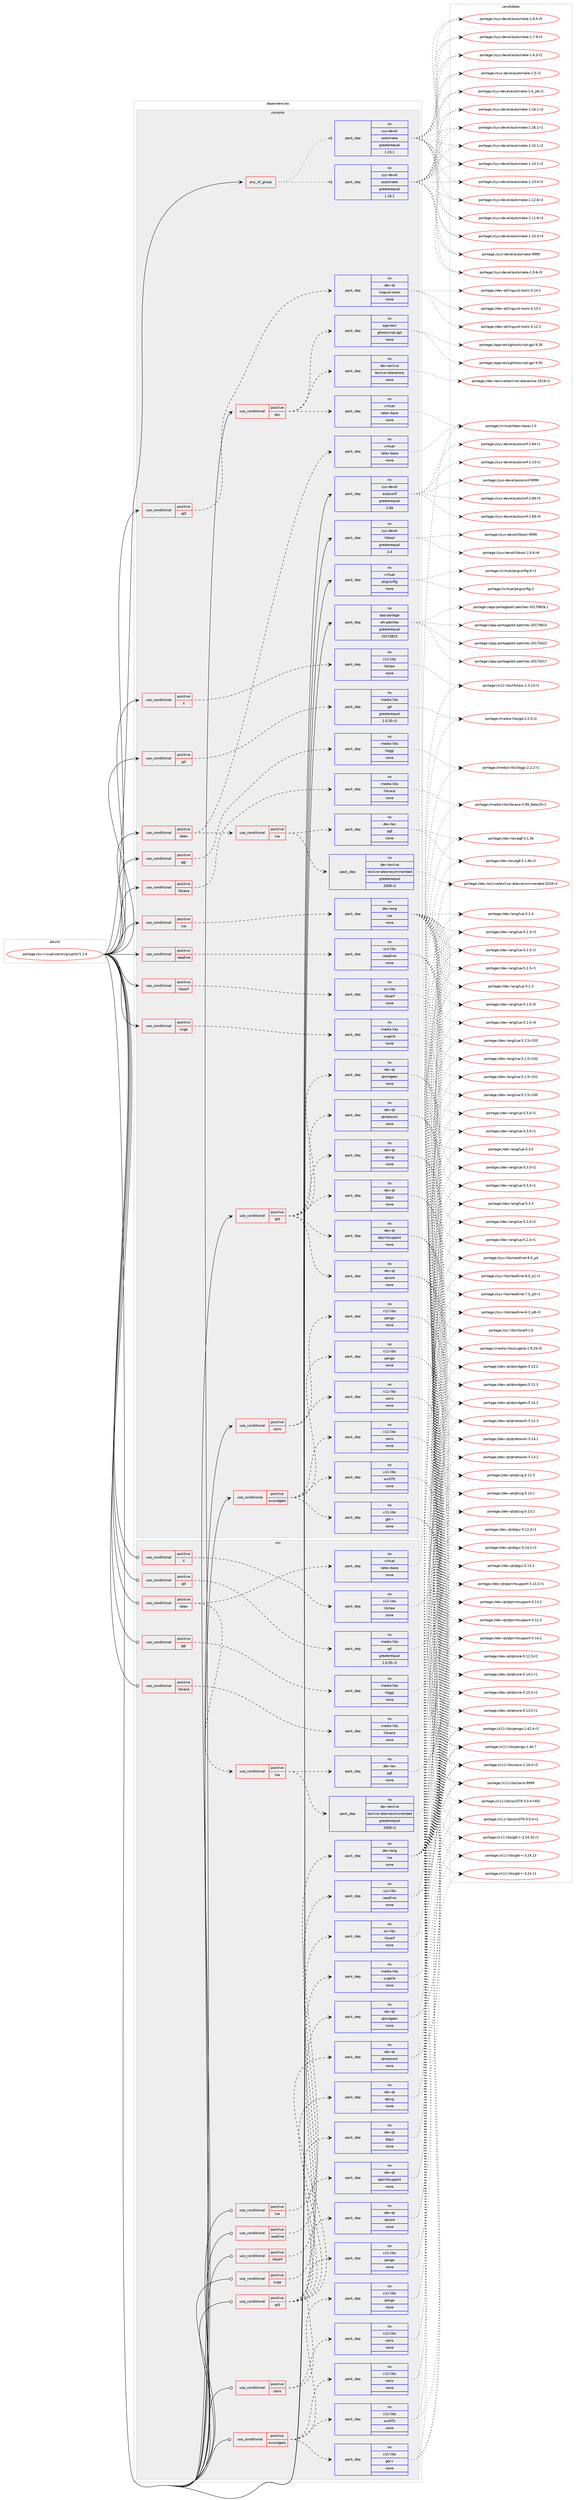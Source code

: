 digraph prolog {

# *************
# Graph options
# *************

newrank=true;
concentrate=true;
compound=true;
graph [rankdir=LR,fontname=Helvetica,fontsize=10,ranksep=1.5];#, ranksep=2.5, nodesep=0.2];
edge  [arrowhead=vee];
node  [fontname=Helvetica,fontsize=10];

# **********
# The ebuild
# **********

subgraph cluster_leftcol {
color=gray;
rank=same;
label=<<i>ebuild</i>>;
id [label="portage://sci-visualization/gnuplot-5.2.6", color=red, width=4, href="../sci-visualization/gnuplot-5.2.6.svg"];
}

# ****************
# The dependencies
# ****************

subgraph cluster_midcol {
color=gray;
label=<<i>dependencies</i>>;
subgraph cluster_compile {
fillcolor="#eeeeee";
style=filled;
label=<<i>compile</i>>;
subgraph any1304 {
dependency79963 [label=<<TABLE BORDER="0" CELLBORDER="1" CELLSPACING="0" CELLPADDING="4"><TR><TD CELLPADDING="10">any_of_group</TD></TR></TABLE>>, shape=none, color=red];subgraph pack63212 {
dependency79964 [label=<<TABLE BORDER="0" CELLBORDER="1" CELLSPACING="0" CELLPADDING="4" WIDTH="220"><TR><TD ROWSPAN="6" CELLPADDING="30">pack_dep</TD></TR><TR><TD WIDTH="110">no</TD></TR><TR><TD>sys-devel</TD></TR><TR><TD>automake</TD></TR><TR><TD>greaterequal</TD></TR><TR><TD>1.16.1</TD></TR></TABLE>>, shape=none, color=blue];
}
dependency79963:e -> dependency79964:w [weight=20,style="dotted",arrowhead="oinv"];
subgraph pack63213 {
dependency79965 [label=<<TABLE BORDER="0" CELLBORDER="1" CELLSPACING="0" CELLPADDING="4" WIDTH="220"><TR><TD ROWSPAN="6" CELLPADDING="30">pack_dep</TD></TR><TR><TD WIDTH="110">no</TD></TR><TR><TD>sys-devel</TD></TR><TR><TD>automake</TD></TR><TR><TD>greaterequal</TD></TR><TR><TD>1.15.1</TD></TR></TABLE>>, shape=none, color=blue];
}
dependency79963:e -> dependency79965:w [weight=20,style="dotted",arrowhead="oinv"];
}
id:e -> dependency79963:w [weight=20,style="solid",arrowhead="vee"];
subgraph cond15363 {
dependency79966 [label=<<TABLE BORDER="0" CELLBORDER="1" CELLSPACING="0" CELLPADDING="4"><TR><TD ROWSPAN="3" CELLPADDING="10">use_conditional</TD></TR><TR><TD>positive</TD></TR><TR><TD>X</TD></TR></TABLE>>, shape=none, color=red];
subgraph pack63214 {
dependency79967 [label=<<TABLE BORDER="0" CELLBORDER="1" CELLSPACING="0" CELLPADDING="4" WIDTH="220"><TR><TD ROWSPAN="6" CELLPADDING="30">pack_dep</TD></TR><TR><TD WIDTH="110">no</TD></TR><TR><TD>x11-libs</TD></TR><TR><TD>libXaw</TD></TR><TR><TD>none</TD></TR><TR><TD></TD></TR></TABLE>>, shape=none, color=blue];
}
dependency79966:e -> dependency79967:w [weight=20,style="dashed",arrowhead="vee"];
}
id:e -> dependency79966:w [weight=20,style="solid",arrowhead="vee"];
subgraph cond15364 {
dependency79968 [label=<<TABLE BORDER="0" CELLBORDER="1" CELLSPACING="0" CELLPADDING="4"><TR><TD ROWSPAN="3" CELLPADDING="10">use_conditional</TD></TR><TR><TD>positive</TD></TR><TR><TD>cairo</TD></TR></TABLE>>, shape=none, color=red];
subgraph pack63215 {
dependency79969 [label=<<TABLE BORDER="0" CELLBORDER="1" CELLSPACING="0" CELLPADDING="4" WIDTH="220"><TR><TD ROWSPAN="6" CELLPADDING="30">pack_dep</TD></TR><TR><TD WIDTH="110">no</TD></TR><TR><TD>x11-libs</TD></TR><TR><TD>cairo</TD></TR><TR><TD>none</TD></TR><TR><TD></TD></TR></TABLE>>, shape=none, color=blue];
}
dependency79968:e -> dependency79969:w [weight=20,style="dashed",arrowhead="vee"];
subgraph pack63216 {
dependency79970 [label=<<TABLE BORDER="0" CELLBORDER="1" CELLSPACING="0" CELLPADDING="4" WIDTH="220"><TR><TD ROWSPAN="6" CELLPADDING="30">pack_dep</TD></TR><TR><TD WIDTH="110">no</TD></TR><TR><TD>x11-libs</TD></TR><TR><TD>pango</TD></TR><TR><TD>none</TD></TR><TR><TD></TD></TR></TABLE>>, shape=none, color=blue];
}
dependency79968:e -> dependency79970:w [weight=20,style="dashed",arrowhead="vee"];
}
id:e -> dependency79968:w [weight=20,style="solid",arrowhead="vee"];
subgraph cond15365 {
dependency79971 [label=<<TABLE BORDER="0" CELLBORDER="1" CELLSPACING="0" CELLPADDING="4"><TR><TD ROWSPAN="3" CELLPADDING="10">use_conditional</TD></TR><TR><TD>positive</TD></TR><TR><TD>doc</TD></TR></TABLE>>, shape=none, color=red];
subgraph pack63217 {
dependency79972 [label=<<TABLE BORDER="0" CELLBORDER="1" CELLSPACING="0" CELLPADDING="4" WIDTH="220"><TR><TD ROWSPAN="6" CELLPADDING="30">pack_dep</TD></TR><TR><TD WIDTH="110">no</TD></TR><TR><TD>virtual</TD></TR><TR><TD>latex-base</TD></TR><TR><TD>none</TD></TR><TR><TD></TD></TR></TABLE>>, shape=none, color=blue];
}
dependency79971:e -> dependency79972:w [weight=20,style="dashed",arrowhead="vee"];
subgraph pack63218 {
dependency79973 [label=<<TABLE BORDER="0" CELLBORDER="1" CELLSPACING="0" CELLPADDING="4" WIDTH="220"><TR><TD ROWSPAN="6" CELLPADDING="30">pack_dep</TD></TR><TR><TD WIDTH="110">no</TD></TR><TR><TD>dev-texlive</TD></TR><TR><TD>texlive-latexextra</TD></TR><TR><TD>none</TD></TR><TR><TD></TD></TR></TABLE>>, shape=none, color=blue];
}
dependency79971:e -> dependency79973:w [weight=20,style="dashed",arrowhead="vee"];
subgraph pack63219 {
dependency79974 [label=<<TABLE BORDER="0" CELLBORDER="1" CELLSPACING="0" CELLPADDING="4" WIDTH="220"><TR><TD ROWSPAN="6" CELLPADDING="30">pack_dep</TD></TR><TR><TD WIDTH="110">no</TD></TR><TR><TD>app-text</TD></TR><TR><TD>ghostscript-gpl</TD></TR><TR><TD>none</TD></TR><TR><TD></TD></TR></TABLE>>, shape=none, color=blue];
}
dependency79971:e -> dependency79974:w [weight=20,style="dashed",arrowhead="vee"];
}
id:e -> dependency79971:w [weight=20,style="solid",arrowhead="vee"];
subgraph cond15366 {
dependency79975 [label=<<TABLE BORDER="0" CELLBORDER="1" CELLSPACING="0" CELLPADDING="4"><TR><TD ROWSPAN="3" CELLPADDING="10">use_conditional</TD></TR><TR><TD>positive</TD></TR><TR><TD>gd</TD></TR></TABLE>>, shape=none, color=red];
subgraph pack63220 {
dependency79976 [label=<<TABLE BORDER="0" CELLBORDER="1" CELLSPACING="0" CELLPADDING="4" WIDTH="220"><TR><TD ROWSPAN="6" CELLPADDING="30">pack_dep</TD></TR><TR><TD WIDTH="110">no</TD></TR><TR><TD>media-libs</TD></TR><TR><TD>gd</TD></TR><TR><TD>greaterequal</TD></TR><TR><TD>2.0.35-r3</TD></TR></TABLE>>, shape=none, color=blue];
}
dependency79975:e -> dependency79976:w [weight=20,style="dashed",arrowhead="vee"];
}
id:e -> dependency79975:w [weight=20,style="solid",arrowhead="vee"];
subgraph cond15367 {
dependency79977 [label=<<TABLE BORDER="0" CELLBORDER="1" CELLSPACING="0" CELLPADDING="4"><TR><TD ROWSPAN="3" CELLPADDING="10">use_conditional</TD></TR><TR><TD>positive</TD></TR><TR><TD>ggi</TD></TR></TABLE>>, shape=none, color=red];
subgraph pack63221 {
dependency79978 [label=<<TABLE BORDER="0" CELLBORDER="1" CELLSPACING="0" CELLPADDING="4" WIDTH="220"><TR><TD ROWSPAN="6" CELLPADDING="30">pack_dep</TD></TR><TR><TD WIDTH="110">no</TD></TR><TR><TD>media-libs</TD></TR><TR><TD>libggi</TD></TR><TR><TD>none</TD></TR><TR><TD></TD></TR></TABLE>>, shape=none, color=blue];
}
dependency79977:e -> dependency79978:w [weight=20,style="dashed",arrowhead="vee"];
}
id:e -> dependency79977:w [weight=20,style="solid",arrowhead="vee"];
subgraph cond15368 {
dependency79979 [label=<<TABLE BORDER="0" CELLBORDER="1" CELLSPACING="0" CELLPADDING="4"><TR><TD ROWSPAN="3" CELLPADDING="10">use_conditional</TD></TR><TR><TD>positive</TD></TR><TR><TD>latex</TD></TR></TABLE>>, shape=none, color=red];
subgraph pack63222 {
dependency79980 [label=<<TABLE BORDER="0" CELLBORDER="1" CELLSPACING="0" CELLPADDING="4" WIDTH="220"><TR><TD ROWSPAN="6" CELLPADDING="30">pack_dep</TD></TR><TR><TD WIDTH="110">no</TD></TR><TR><TD>virtual</TD></TR><TR><TD>latex-base</TD></TR><TR><TD>none</TD></TR><TR><TD></TD></TR></TABLE>>, shape=none, color=blue];
}
dependency79979:e -> dependency79980:w [weight=20,style="dashed",arrowhead="vee"];
subgraph cond15369 {
dependency79981 [label=<<TABLE BORDER="0" CELLBORDER="1" CELLSPACING="0" CELLPADDING="4"><TR><TD ROWSPAN="3" CELLPADDING="10">use_conditional</TD></TR><TR><TD>positive</TD></TR><TR><TD>lua</TD></TR></TABLE>>, shape=none, color=red];
subgraph pack63223 {
dependency79982 [label=<<TABLE BORDER="0" CELLBORDER="1" CELLSPACING="0" CELLPADDING="4" WIDTH="220"><TR><TD ROWSPAN="6" CELLPADDING="30">pack_dep</TD></TR><TR><TD WIDTH="110">no</TD></TR><TR><TD>dev-tex</TD></TR><TR><TD>pgf</TD></TR><TR><TD>none</TD></TR><TR><TD></TD></TR></TABLE>>, shape=none, color=blue];
}
dependency79981:e -> dependency79982:w [weight=20,style="dashed",arrowhead="vee"];
subgraph pack63224 {
dependency79983 [label=<<TABLE BORDER="0" CELLBORDER="1" CELLSPACING="0" CELLPADDING="4" WIDTH="220"><TR><TD ROWSPAN="6" CELLPADDING="30">pack_dep</TD></TR><TR><TD WIDTH="110">no</TD></TR><TR><TD>dev-texlive</TD></TR><TR><TD>texlive-latexrecommended</TD></TR><TR><TD>greaterequal</TD></TR><TR><TD>2008-r2</TD></TR></TABLE>>, shape=none, color=blue];
}
dependency79981:e -> dependency79983:w [weight=20,style="dashed",arrowhead="vee"];
}
dependency79979:e -> dependency79981:w [weight=20,style="dashed",arrowhead="vee"];
}
id:e -> dependency79979:w [weight=20,style="solid",arrowhead="vee"];
subgraph cond15370 {
dependency79984 [label=<<TABLE BORDER="0" CELLBORDER="1" CELLSPACING="0" CELLPADDING="4"><TR><TD ROWSPAN="3" CELLPADDING="10">use_conditional</TD></TR><TR><TD>positive</TD></TR><TR><TD>libcaca</TD></TR></TABLE>>, shape=none, color=red];
subgraph pack63225 {
dependency79985 [label=<<TABLE BORDER="0" CELLBORDER="1" CELLSPACING="0" CELLPADDING="4" WIDTH="220"><TR><TD ROWSPAN="6" CELLPADDING="30">pack_dep</TD></TR><TR><TD WIDTH="110">no</TD></TR><TR><TD>media-libs</TD></TR><TR><TD>libcaca</TD></TR><TR><TD>none</TD></TR><TR><TD></TD></TR></TABLE>>, shape=none, color=blue];
}
dependency79984:e -> dependency79985:w [weight=20,style="dashed",arrowhead="vee"];
}
id:e -> dependency79984:w [weight=20,style="solid",arrowhead="vee"];
subgraph cond15371 {
dependency79986 [label=<<TABLE BORDER="0" CELLBORDER="1" CELLSPACING="0" CELLPADDING="4"><TR><TD ROWSPAN="3" CELLPADDING="10">use_conditional</TD></TR><TR><TD>positive</TD></TR><TR><TD>libcerf</TD></TR></TABLE>>, shape=none, color=red];
subgraph pack63226 {
dependency79987 [label=<<TABLE BORDER="0" CELLBORDER="1" CELLSPACING="0" CELLPADDING="4" WIDTH="220"><TR><TD ROWSPAN="6" CELLPADDING="30">pack_dep</TD></TR><TR><TD WIDTH="110">no</TD></TR><TR><TD>sci-libs</TD></TR><TR><TD>libcerf</TD></TR><TR><TD>none</TD></TR><TR><TD></TD></TR></TABLE>>, shape=none, color=blue];
}
dependency79986:e -> dependency79987:w [weight=20,style="dashed",arrowhead="vee"];
}
id:e -> dependency79986:w [weight=20,style="solid",arrowhead="vee"];
subgraph cond15372 {
dependency79988 [label=<<TABLE BORDER="0" CELLBORDER="1" CELLSPACING="0" CELLPADDING="4"><TR><TD ROWSPAN="3" CELLPADDING="10">use_conditional</TD></TR><TR><TD>positive</TD></TR><TR><TD>lua</TD></TR></TABLE>>, shape=none, color=red];
subgraph pack63227 {
dependency79989 [label=<<TABLE BORDER="0" CELLBORDER="1" CELLSPACING="0" CELLPADDING="4" WIDTH="220"><TR><TD ROWSPAN="6" CELLPADDING="30">pack_dep</TD></TR><TR><TD WIDTH="110">no</TD></TR><TR><TD>dev-lang</TD></TR><TR><TD>lua</TD></TR><TR><TD>none</TD></TR><TR><TD></TD></TR></TABLE>>, shape=none, color=blue];
}
dependency79988:e -> dependency79989:w [weight=20,style="dashed",arrowhead="vee"];
}
id:e -> dependency79988:w [weight=20,style="solid",arrowhead="vee"];
subgraph cond15373 {
dependency79990 [label=<<TABLE BORDER="0" CELLBORDER="1" CELLSPACING="0" CELLPADDING="4"><TR><TD ROWSPAN="3" CELLPADDING="10">use_conditional</TD></TR><TR><TD>positive</TD></TR><TR><TD>qt5</TD></TR></TABLE>>, shape=none, color=red];
subgraph pack63228 {
dependency79991 [label=<<TABLE BORDER="0" CELLBORDER="1" CELLSPACING="0" CELLPADDING="4" WIDTH="220"><TR><TD ROWSPAN="6" CELLPADDING="30">pack_dep</TD></TR><TR><TD WIDTH="110">no</TD></TR><TR><TD>dev-qt</TD></TR><TR><TD>linguist-tools</TD></TR><TR><TD>none</TD></TR><TR><TD></TD></TR></TABLE>>, shape=none, color=blue];
}
dependency79990:e -> dependency79991:w [weight=20,style="dashed",arrowhead="vee"];
}
id:e -> dependency79990:w [weight=20,style="solid",arrowhead="vee"];
subgraph cond15374 {
dependency79992 [label=<<TABLE BORDER="0" CELLBORDER="1" CELLSPACING="0" CELLPADDING="4"><TR><TD ROWSPAN="3" CELLPADDING="10">use_conditional</TD></TR><TR><TD>positive</TD></TR><TR><TD>qt5</TD></TR></TABLE>>, shape=none, color=red];
subgraph pack63229 {
dependency79993 [label=<<TABLE BORDER="0" CELLBORDER="1" CELLSPACING="0" CELLPADDING="4" WIDTH="220"><TR><TD ROWSPAN="6" CELLPADDING="30">pack_dep</TD></TR><TR><TD WIDTH="110">no</TD></TR><TR><TD>dev-qt</TD></TR><TR><TD>qtcore</TD></TR><TR><TD>none</TD></TR><TR><TD></TD></TR></TABLE>>, shape=none, color=blue];
}
dependency79992:e -> dependency79993:w [weight=20,style="dashed",arrowhead="vee"];
subgraph pack63230 {
dependency79994 [label=<<TABLE BORDER="0" CELLBORDER="1" CELLSPACING="0" CELLPADDING="4" WIDTH="220"><TR><TD ROWSPAN="6" CELLPADDING="30">pack_dep</TD></TR><TR><TD WIDTH="110">no</TD></TR><TR><TD>dev-qt</TD></TR><TR><TD>qtgui</TD></TR><TR><TD>none</TD></TR><TR><TD></TD></TR></TABLE>>, shape=none, color=blue];
}
dependency79992:e -> dependency79994:w [weight=20,style="dashed",arrowhead="vee"];
subgraph pack63231 {
dependency79995 [label=<<TABLE BORDER="0" CELLBORDER="1" CELLSPACING="0" CELLPADDING="4" WIDTH="220"><TR><TD ROWSPAN="6" CELLPADDING="30">pack_dep</TD></TR><TR><TD WIDTH="110">no</TD></TR><TR><TD>dev-qt</TD></TR><TR><TD>qtnetwork</TD></TR><TR><TD>none</TD></TR><TR><TD></TD></TR></TABLE>>, shape=none, color=blue];
}
dependency79992:e -> dependency79995:w [weight=20,style="dashed",arrowhead="vee"];
subgraph pack63232 {
dependency79996 [label=<<TABLE BORDER="0" CELLBORDER="1" CELLSPACING="0" CELLPADDING="4" WIDTH="220"><TR><TD ROWSPAN="6" CELLPADDING="30">pack_dep</TD></TR><TR><TD WIDTH="110">no</TD></TR><TR><TD>dev-qt</TD></TR><TR><TD>qtprintsupport</TD></TR><TR><TD>none</TD></TR><TR><TD></TD></TR></TABLE>>, shape=none, color=blue];
}
dependency79992:e -> dependency79996:w [weight=20,style="dashed",arrowhead="vee"];
subgraph pack63233 {
dependency79997 [label=<<TABLE BORDER="0" CELLBORDER="1" CELLSPACING="0" CELLPADDING="4" WIDTH="220"><TR><TD ROWSPAN="6" CELLPADDING="30">pack_dep</TD></TR><TR><TD WIDTH="110">no</TD></TR><TR><TD>dev-qt</TD></TR><TR><TD>qtsvg</TD></TR><TR><TD>none</TD></TR><TR><TD></TD></TR></TABLE>>, shape=none, color=blue];
}
dependency79992:e -> dependency79997:w [weight=20,style="dashed",arrowhead="vee"];
subgraph pack63234 {
dependency79998 [label=<<TABLE BORDER="0" CELLBORDER="1" CELLSPACING="0" CELLPADDING="4" WIDTH="220"><TR><TD ROWSPAN="6" CELLPADDING="30">pack_dep</TD></TR><TR><TD WIDTH="110">no</TD></TR><TR><TD>dev-qt</TD></TR><TR><TD>qtwidgets</TD></TR><TR><TD>none</TD></TR><TR><TD></TD></TR></TABLE>>, shape=none, color=blue];
}
dependency79992:e -> dependency79998:w [weight=20,style="dashed",arrowhead="vee"];
}
id:e -> dependency79992:w [weight=20,style="solid",arrowhead="vee"];
subgraph cond15375 {
dependency79999 [label=<<TABLE BORDER="0" CELLBORDER="1" CELLSPACING="0" CELLPADDING="4"><TR><TD ROWSPAN="3" CELLPADDING="10">use_conditional</TD></TR><TR><TD>positive</TD></TR><TR><TD>readline</TD></TR></TABLE>>, shape=none, color=red];
subgraph pack63235 {
dependency80000 [label=<<TABLE BORDER="0" CELLBORDER="1" CELLSPACING="0" CELLPADDING="4" WIDTH="220"><TR><TD ROWSPAN="6" CELLPADDING="30">pack_dep</TD></TR><TR><TD WIDTH="110">no</TD></TR><TR><TD>sys-libs</TD></TR><TR><TD>readline</TD></TR><TR><TD>none</TD></TR><TR><TD></TD></TR></TABLE>>, shape=none, color=blue];
}
dependency79999:e -> dependency80000:w [weight=20,style="dashed",arrowhead="vee"];
}
id:e -> dependency79999:w [weight=20,style="solid",arrowhead="vee"];
subgraph cond15376 {
dependency80001 [label=<<TABLE BORDER="0" CELLBORDER="1" CELLSPACING="0" CELLPADDING="4"><TR><TD ROWSPAN="3" CELLPADDING="10">use_conditional</TD></TR><TR><TD>positive</TD></TR><TR><TD>svga</TD></TR></TABLE>>, shape=none, color=red];
subgraph pack63236 {
dependency80002 [label=<<TABLE BORDER="0" CELLBORDER="1" CELLSPACING="0" CELLPADDING="4" WIDTH="220"><TR><TD ROWSPAN="6" CELLPADDING="30">pack_dep</TD></TR><TR><TD WIDTH="110">no</TD></TR><TR><TD>media-libs</TD></TR><TR><TD>svgalib</TD></TR><TR><TD>none</TD></TR><TR><TD></TD></TR></TABLE>>, shape=none, color=blue];
}
dependency80001:e -> dependency80002:w [weight=20,style="dashed",arrowhead="vee"];
}
id:e -> dependency80001:w [weight=20,style="solid",arrowhead="vee"];
subgraph cond15377 {
dependency80003 [label=<<TABLE BORDER="0" CELLBORDER="1" CELLSPACING="0" CELLPADDING="4"><TR><TD ROWSPAN="3" CELLPADDING="10">use_conditional</TD></TR><TR><TD>positive</TD></TR><TR><TD>wxwidgets</TD></TR></TABLE>>, shape=none, color=red];
subgraph pack63237 {
dependency80004 [label=<<TABLE BORDER="0" CELLBORDER="1" CELLSPACING="0" CELLPADDING="4" WIDTH="220"><TR><TD ROWSPAN="6" CELLPADDING="30">pack_dep</TD></TR><TR><TD WIDTH="110">no</TD></TR><TR><TD>x11-libs</TD></TR><TR><TD>wxGTK</TD></TR><TR><TD>none</TD></TR><TR><TD></TD></TR></TABLE>>, shape=none, color=blue];
}
dependency80003:e -> dependency80004:w [weight=20,style="dashed",arrowhead="vee"];
subgraph pack63238 {
dependency80005 [label=<<TABLE BORDER="0" CELLBORDER="1" CELLSPACING="0" CELLPADDING="4" WIDTH="220"><TR><TD ROWSPAN="6" CELLPADDING="30">pack_dep</TD></TR><TR><TD WIDTH="110">no</TD></TR><TR><TD>x11-libs</TD></TR><TR><TD>cairo</TD></TR><TR><TD>none</TD></TR><TR><TD></TD></TR></TABLE>>, shape=none, color=blue];
}
dependency80003:e -> dependency80005:w [weight=20,style="dashed",arrowhead="vee"];
subgraph pack63239 {
dependency80006 [label=<<TABLE BORDER="0" CELLBORDER="1" CELLSPACING="0" CELLPADDING="4" WIDTH="220"><TR><TD ROWSPAN="6" CELLPADDING="30">pack_dep</TD></TR><TR><TD WIDTH="110">no</TD></TR><TR><TD>x11-libs</TD></TR><TR><TD>pango</TD></TR><TR><TD>none</TD></TR><TR><TD></TD></TR></TABLE>>, shape=none, color=blue];
}
dependency80003:e -> dependency80006:w [weight=20,style="dashed",arrowhead="vee"];
subgraph pack63240 {
dependency80007 [label=<<TABLE BORDER="0" CELLBORDER="1" CELLSPACING="0" CELLPADDING="4" WIDTH="220"><TR><TD ROWSPAN="6" CELLPADDING="30">pack_dep</TD></TR><TR><TD WIDTH="110">no</TD></TR><TR><TD>x11-libs</TD></TR><TR><TD>gtk+</TD></TR><TR><TD>none</TD></TR><TR><TD></TD></TR></TABLE>>, shape=none, color=blue];
}
dependency80003:e -> dependency80007:w [weight=20,style="dashed",arrowhead="vee"];
}
id:e -> dependency80003:w [weight=20,style="solid",arrowhead="vee"];
subgraph pack63241 {
dependency80008 [label=<<TABLE BORDER="0" CELLBORDER="1" CELLSPACING="0" CELLPADDING="4" WIDTH="220"><TR><TD ROWSPAN="6" CELLPADDING="30">pack_dep</TD></TR><TR><TD WIDTH="110">no</TD></TR><TR><TD>app-portage</TD></TR><TR><TD>elt-patches</TD></TR><TR><TD>greaterequal</TD></TR><TR><TD>20170815</TD></TR></TABLE>>, shape=none, color=blue];
}
id:e -> dependency80008:w [weight=20,style="solid",arrowhead="vee"];
subgraph pack63242 {
dependency80009 [label=<<TABLE BORDER="0" CELLBORDER="1" CELLSPACING="0" CELLPADDING="4" WIDTH="220"><TR><TD ROWSPAN="6" CELLPADDING="30">pack_dep</TD></TR><TR><TD WIDTH="110">no</TD></TR><TR><TD>sys-devel</TD></TR><TR><TD>autoconf</TD></TR><TR><TD>greaterequal</TD></TR><TR><TD>2.69</TD></TR></TABLE>>, shape=none, color=blue];
}
id:e -> dependency80009:w [weight=20,style="solid",arrowhead="vee"];
subgraph pack63243 {
dependency80010 [label=<<TABLE BORDER="0" CELLBORDER="1" CELLSPACING="0" CELLPADDING="4" WIDTH="220"><TR><TD ROWSPAN="6" CELLPADDING="30">pack_dep</TD></TR><TR><TD WIDTH="110">no</TD></TR><TR><TD>sys-devel</TD></TR><TR><TD>libtool</TD></TR><TR><TD>greaterequal</TD></TR><TR><TD>2.4</TD></TR></TABLE>>, shape=none, color=blue];
}
id:e -> dependency80010:w [weight=20,style="solid",arrowhead="vee"];
subgraph pack63244 {
dependency80011 [label=<<TABLE BORDER="0" CELLBORDER="1" CELLSPACING="0" CELLPADDING="4" WIDTH="220"><TR><TD ROWSPAN="6" CELLPADDING="30">pack_dep</TD></TR><TR><TD WIDTH="110">no</TD></TR><TR><TD>virtual</TD></TR><TR><TD>pkgconfig</TD></TR><TR><TD>none</TD></TR><TR><TD></TD></TR></TABLE>>, shape=none, color=blue];
}
id:e -> dependency80011:w [weight=20,style="solid",arrowhead="vee"];
}
subgraph cluster_compileandrun {
fillcolor="#eeeeee";
style=filled;
label=<<i>compile and run</i>>;
}
subgraph cluster_run {
fillcolor="#eeeeee";
style=filled;
label=<<i>run</i>>;
subgraph cond15378 {
dependency80012 [label=<<TABLE BORDER="0" CELLBORDER="1" CELLSPACING="0" CELLPADDING="4"><TR><TD ROWSPAN="3" CELLPADDING="10">use_conditional</TD></TR><TR><TD>positive</TD></TR><TR><TD>X</TD></TR></TABLE>>, shape=none, color=red];
subgraph pack63245 {
dependency80013 [label=<<TABLE BORDER="0" CELLBORDER="1" CELLSPACING="0" CELLPADDING="4" WIDTH="220"><TR><TD ROWSPAN="6" CELLPADDING="30">pack_dep</TD></TR><TR><TD WIDTH="110">no</TD></TR><TR><TD>x11-libs</TD></TR><TR><TD>libXaw</TD></TR><TR><TD>none</TD></TR><TR><TD></TD></TR></TABLE>>, shape=none, color=blue];
}
dependency80012:e -> dependency80013:w [weight=20,style="dashed",arrowhead="vee"];
}
id:e -> dependency80012:w [weight=20,style="solid",arrowhead="odot"];
subgraph cond15379 {
dependency80014 [label=<<TABLE BORDER="0" CELLBORDER="1" CELLSPACING="0" CELLPADDING="4"><TR><TD ROWSPAN="3" CELLPADDING="10">use_conditional</TD></TR><TR><TD>positive</TD></TR><TR><TD>cairo</TD></TR></TABLE>>, shape=none, color=red];
subgraph pack63246 {
dependency80015 [label=<<TABLE BORDER="0" CELLBORDER="1" CELLSPACING="0" CELLPADDING="4" WIDTH="220"><TR><TD ROWSPAN="6" CELLPADDING="30">pack_dep</TD></TR><TR><TD WIDTH="110">no</TD></TR><TR><TD>x11-libs</TD></TR><TR><TD>cairo</TD></TR><TR><TD>none</TD></TR><TR><TD></TD></TR></TABLE>>, shape=none, color=blue];
}
dependency80014:e -> dependency80015:w [weight=20,style="dashed",arrowhead="vee"];
subgraph pack63247 {
dependency80016 [label=<<TABLE BORDER="0" CELLBORDER="1" CELLSPACING="0" CELLPADDING="4" WIDTH="220"><TR><TD ROWSPAN="6" CELLPADDING="30">pack_dep</TD></TR><TR><TD WIDTH="110">no</TD></TR><TR><TD>x11-libs</TD></TR><TR><TD>pango</TD></TR><TR><TD>none</TD></TR><TR><TD></TD></TR></TABLE>>, shape=none, color=blue];
}
dependency80014:e -> dependency80016:w [weight=20,style="dashed",arrowhead="vee"];
}
id:e -> dependency80014:w [weight=20,style="solid",arrowhead="odot"];
subgraph cond15380 {
dependency80017 [label=<<TABLE BORDER="0" CELLBORDER="1" CELLSPACING="0" CELLPADDING="4"><TR><TD ROWSPAN="3" CELLPADDING="10">use_conditional</TD></TR><TR><TD>positive</TD></TR><TR><TD>gd</TD></TR></TABLE>>, shape=none, color=red];
subgraph pack63248 {
dependency80018 [label=<<TABLE BORDER="0" CELLBORDER="1" CELLSPACING="0" CELLPADDING="4" WIDTH="220"><TR><TD ROWSPAN="6" CELLPADDING="30">pack_dep</TD></TR><TR><TD WIDTH="110">no</TD></TR><TR><TD>media-libs</TD></TR><TR><TD>gd</TD></TR><TR><TD>greaterequal</TD></TR><TR><TD>2.0.35-r3</TD></TR></TABLE>>, shape=none, color=blue];
}
dependency80017:e -> dependency80018:w [weight=20,style="dashed",arrowhead="vee"];
}
id:e -> dependency80017:w [weight=20,style="solid",arrowhead="odot"];
subgraph cond15381 {
dependency80019 [label=<<TABLE BORDER="0" CELLBORDER="1" CELLSPACING="0" CELLPADDING="4"><TR><TD ROWSPAN="3" CELLPADDING="10">use_conditional</TD></TR><TR><TD>positive</TD></TR><TR><TD>ggi</TD></TR></TABLE>>, shape=none, color=red];
subgraph pack63249 {
dependency80020 [label=<<TABLE BORDER="0" CELLBORDER="1" CELLSPACING="0" CELLPADDING="4" WIDTH="220"><TR><TD ROWSPAN="6" CELLPADDING="30">pack_dep</TD></TR><TR><TD WIDTH="110">no</TD></TR><TR><TD>media-libs</TD></TR><TR><TD>libggi</TD></TR><TR><TD>none</TD></TR><TR><TD></TD></TR></TABLE>>, shape=none, color=blue];
}
dependency80019:e -> dependency80020:w [weight=20,style="dashed",arrowhead="vee"];
}
id:e -> dependency80019:w [weight=20,style="solid",arrowhead="odot"];
subgraph cond15382 {
dependency80021 [label=<<TABLE BORDER="0" CELLBORDER="1" CELLSPACING="0" CELLPADDING="4"><TR><TD ROWSPAN="3" CELLPADDING="10">use_conditional</TD></TR><TR><TD>positive</TD></TR><TR><TD>latex</TD></TR></TABLE>>, shape=none, color=red];
subgraph pack63250 {
dependency80022 [label=<<TABLE BORDER="0" CELLBORDER="1" CELLSPACING="0" CELLPADDING="4" WIDTH="220"><TR><TD ROWSPAN="6" CELLPADDING="30">pack_dep</TD></TR><TR><TD WIDTH="110">no</TD></TR><TR><TD>virtual</TD></TR><TR><TD>latex-base</TD></TR><TR><TD>none</TD></TR><TR><TD></TD></TR></TABLE>>, shape=none, color=blue];
}
dependency80021:e -> dependency80022:w [weight=20,style="dashed",arrowhead="vee"];
subgraph cond15383 {
dependency80023 [label=<<TABLE BORDER="0" CELLBORDER="1" CELLSPACING="0" CELLPADDING="4"><TR><TD ROWSPAN="3" CELLPADDING="10">use_conditional</TD></TR><TR><TD>positive</TD></TR><TR><TD>lua</TD></TR></TABLE>>, shape=none, color=red];
subgraph pack63251 {
dependency80024 [label=<<TABLE BORDER="0" CELLBORDER="1" CELLSPACING="0" CELLPADDING="4" WIDTH="220"><TR><TD ROWSPAN="6" CELLPADDING="30">pack_dep</TD></TR><TR><TD WIDTH="110">no</TD></TR><TR><TD>dev-tex</TD></TR><TR><TD>pgf</TD></TR><TR><TD>none</TD></TR><TR><TD></TD></TR></TABLE>>, shape=none, color=blue];
}
dependency80023:e -> dependency80024:w [weight=20,style="dashed",arrowhead="vee"];
subgraph pack63252 {
dependency80025 [label=<<TABLE BORDER="0" CELLBORDER="1" CELLSPACING="0" CELLPADDING="4" WIDTH="220"><TR><TD ROWSPAN="6" CELLPADDING="30">pack_dep</TD></TR><TR><TD WIDTH="110">no</TD></TR><TR><TD>dev-texlive</TD></TR><TR><TD>texlive-latexrecommended</TD></TR><TR><TD>greaterequal</TD></TR><TR><TD>2008-r2</TD></TR></TABLE>>, shape=none, color=blue];
}
dependency80023:e -> dependency80025:w [weight=20,style="dashed",arrowhead="vee"];
}
dependency80021:e -> dependency80023:w [weight=20,style="dashed",arrowhead="vee"];
}
id:e -> dependency80021:w [weight=20,style="solid",arrowhead="odot"];
subgraph cond15384 {
dependency80026 [label=<<TABLE BORDER="0" CELLBORDER="1" CELLSPACING="0" CELLPADDING="4"><TR><TD ROWSPAN="3" CELLPADDING="10">use_conditional</TD></TR><TR><TD>positive</TD></TR><TR><TD>libcaca</TD></TR></TABLE>>, shape=none, color=red];
subgraph pack63253 {
dependency80027 [label=<<TABLE BORDER="0" CELLBORDER="1" CELLSPACING="0" CELLPADDING="4" WIDTH="220"><TR><TD ROWSPAN="6" CELLPADDING="30">pack_dep</TD></TR><TR><TD WIDTH="110">no</TD></TR><TR><TD>media-libs</TD></TR><TR><TD>libcaca</TD></TR><TR><TD>none</TD></TR><TR><TD></TD></TR></TABLE>>, shape=none, color=blue];
}
dependency80026:e -> dependency80027:w [weight=20,style="dashed",arrowhead="vee"];
}
id:e -> dependency80026:w [weight=20,style="solid",arrowhead="odot"];
subgraph cond15385 {
dependency80028 [label=<<TABLE BORDER="0" CELLBORDER="1" CELLSPACING="0" CELLPADDING="4"><TR><TD ROWSPAN="3" CELLPADDING="10">use_conditional</TD></TR><TR><TD>positive</TD></TR><TR><TD>libcerf</TD></TR></TABLE>>, shape=none, color=red];
subgraph pack63254 {
dependency80029 [label=<<TABLE BORDER="0" CELLBORDER="1" CELLSPACING="0" CELLPADDING="4" WIDTH="220"><TR><TD ROWSPAN="6" CELLPADDING="30">pack_dep</TD></TR><TR><TD WIDTH="110">no</TD></TR><TR><TD>sci-libs</TD></TR><TR><TD>libcerf</TD></TR><TR><TD>none</TD></TR><TR><TD></TD></TR></TABLE>>, shape=none, color=blue];
}
dependency80028:e -> dependency80029:w [weight=20,style="dashed",arrowhead="vee"];
}
id:e -> dependency80028:w [weight=20,style="solid",arrowhead="odot"];
subgraph cond15386 {
dependency80030 [label=<<TABLE BORDER="0" CELLBORDER="1" CELLSPACING="0" CELLPADDING="4"><TR><TD ROWSPAN="3" CELLPADDING="10">use_conditional</TD></TR><TR><TD>positive</TD></TR><TR><TD>lua</TD></TR></TABLE>>, shape=none, color=red];
subgraph pack63255 {
dependency80031 [label=<<TABLE BORDER="0" CELLBORDER="1" CELLSPACING="0" CELLPADDING="4" WIDTH="220"><TR><TD ROWSPAN="6" CELLPADDING="30">pack_dep</TD></TR><TR><TD WIDTH="110">no</TD></TR><TR><TD>dev-lang</TD></TR><TR><TD>lua</TD></TR><TR><TD>none</TD></TR><TR><TD></TD></TR></TABLE>>, shape=none, color=blue];
}
dependency80030:e -> dependency80031:w [weight=20,style="dashed",arrowhead="vee"];
}
id:e -> dependency80030:w [weight=20,style="solid",arrowhead="odot"];
subgraph cond15387 {
dependency80032 [label=<<TABLE BORDER="0" CELLBORDER="1" CELLSPACING="0" CELLPADDING="4"><TR><TD ROWSPAN="3" CELLPADDING="10">use_conditional</TD></TR><TR><TD>positive</TD></TR><TR><TD>qt5</TD></TR></TABLE>>, shape=none, color=red];
subgraph pack63256 {
dependency80033 [label=<<TABLE BORDER="0" CELLBORDER="1" CELLSPACING="0" CELLPADDING="4" WIDTH="220"><TR><TD ROWSPAN="6" CELLPADDING="30">pack_dep</TD></TR><TR><TD WIDTH="110">no</TD></TR><TR><TD>dev-qt</TD></TR><TR><TD>qtcore</TD></TR><TR><TD>none</TD></TR><TR><TD></TD></TR></TABLE>>, shape=none, color=blue];
}
dependency80032:e -> dependency80033:w [weight=20,style="dashed",arrowhead="vee"];
subgraph pack63257 {
dependency80034 [label=<<TABLE BORDER="0" CELLBORDER="1" CELLSPACING="0" CELLPADDING="4" WIDTH="220"><TR><TD ROWSPAN="6" CELLPADDING="30">pack_dep</TD></TR><TR><TD WIDTH="110">no</TD></TR><TR><TD>dev-qt</TD></TR><TR><TD>qtgui</TD></TR><TR><TD>none</TD></TR><TR><TD></TD></TR></TABLE>>, shape=none, color=blue];
}
dependency80032:e -> dependency80034:w [weight=20,style="dashed",arrowhead="vee"];
subgraph pack63258 {
dependency80035 [label=<<TABLE BORDER="0" CELLBORDER="1" CELLSPACING="0" CELLPADDING="4" WIDTH="220"><TR><TD ROWSPAN="6" CELLPADDING="30">pack_dep</TD></TR><TR><TD WIDTH="110">no</TD></TR><TR><TD>dev-qt</TD></TR><TR><TD>qtnetwork</TD></TR><TR><TD>none</TD></TR><TR><TD></TD></TR></TABLE>>, shape=none, color=blue];
}
dependency80032:e -> dependency80035:w [weight=20,style="dashed",arrowhead="vee"];
subgraph pack63259 {
dependency80036 [label=<<TABLE BORDER="0" CELLBORDER="1" CELLSPACING="0" CELLPADDING="4" WIDTH="220"><TR><TD ROWSPAN="6" CELLPADDING="30">pack_dep</TD></TR><TR><TD WIDTH="110">no</TD></TR><TR><TD>dev-qt</TD></TR><TR><TD>qtprintsupport</TD></TR><TR><TD>none</TD></TR><TR><TD></TD></TR></TABLE>>, shape=none, color=blue];
}
dependency80032:e -> dependency80036:w [weight=20,style="dashed",arrowhead="vee"];
subgraph pack63260 {
dependency80037 [label=<<TABLE BORDER="0" CELLBORDER="1" CELLSPACING="0" CELLPADDING="4" WIDTH="220"><TR><TD ROWSPAN="6" CELLPADDING="30">pack_dep</TD></TR><TR><TD WIDTH="110">no</TD></TR><TR><TD>dev-qt</TD></TR><TR><TD>qtsvg</TD></TR><TR><TD>none</TD></TR><TR><TD></TD></TR></TABLE>>, shape=none, color=blue];
}
dependency80032:e -> dependency80037:w [weight=20,style="dashed",arrowhead="vee"];
subgraph pack63261 {
dependency80038 [label=<<TABLE BORDER="0" CELLBORDER="1" CELLSPACING="0" CELLPADDING="4" WIDTH="220"><TR><TD ROWSPAN="6" CELLPADDING="30">pack_dep</TD></TR><TR><TD WIDTH="110">no</TD></TR><TR><TD>dev-qt</TD></TR><TR><TD>qtwidgets</TD></TR><TR><TD>none</TD></TR><TR><TD></TD></TR></TABLE>>, shape=none, color=blue];
}
dependency80032:e -> dependency80038:w [weight=20,style="dashed",arrowhead="vee"];
}
id:e -> dependency80032:w [weight=20,style="solid",arrowhead="odot"];
subgraph cond15388 {
dependency80039 [label=<<TABLE BORDER="0" CELLBORDER="1" CELLSPACING="0" CELLPADDING="4"><TR><TD ROWSPAN="3" CELLPADDING="10">use_conditional</TD></TR><TR><TD>positive</TD></TR><TR><TD>readline</TD></TR></TABLE>>, shape=none, color=red];
subgraph pack63262 {
dependency80040 [label=<<TABLE BORDER="0" CELLBORDER="1" CELLSPACING="0" CELLPADDING="4" WIDTH="220"><TR><TD ROWSPAN="6" CELLPADDING="30">pack_dep</TD></TR><TR><TD WIDTH="110">no</TD></TR><TR><TD>sys-libs</TD></TR><TR><TD>readline</TD></TR><TR><TD>none</TD></TR><TR><TD></TD></TR></TABLE>>, shape=none, color=blue];
}
dependency80039:e -> dependency80040:w [weight=20,style="dashed",arrowhead="vee"];
}
id:e -> dependency80039:w [weight=20,style="solid",arrowhead="odot"];
subgraph cond15389 {
dependency80041 [label=<<TABLE BORDER="0" CELLBORDER="1" CELLSPACING="0" CELLPADDING="4"><TR><TD ROWSPAN="3" CELLPADDING="10">use_conditional</TD></TR><TR><TD>positive</TD></TR><TR><TD>svga</TD></TR></TABLE>>, shape=none, color=red];
subgraph pack63263 {
dependency80042 [label=<<TABLE BORDER="0" CELLBORDER="1" CELLSPACING="0" CELLPADDING="4" WIDTH="220"><TR><TD ROWSPAN="6" CELLPADDING="30">pack_dep</TD></TR><TR><TD WIDTH="110">no</TD></TR><TR><TD>media-libs</TD></TR><TR><TD>svgalib</TD></TR><TR><TD>none</TD></TR><TR><TD></TD></TR></TABLE>>, shape=none, color=blue];
}
dependency80041:e -> dependency80042:w [weight=20,style="dashed",arrowhead="vee"];
}
id:e -> dependency80041:w [weight=20,style="solid",arrowhead="odot"];
subgraph cond15390 {
dependency80043 [label=<<TABLE BORDER="0" CELLBORDER="1" CELLSPACING="0" CELLPADDING="4"><TR><TD ROWSPAN="3" CELLPADDING="10">use_conditional</TD></TR><TR><TD>positive</TD></TR><TR><TD>wxwidgets</TD></TR></TABLE>>, shape=none, color=red];
subgraph pack63264 {
dependency80044 [label=<<TABLE BORDER="0" CELLBORDER="1" CELLSPACING="0" CELLPADDING="4" WIDTH="220"><TR><TD ROWSPAN="6" CELLPADDING="30">pack_dep</TD></TR><TR><TD WIDTH="110">no</TD></TR><TR><TD>x11-libs</TD></TR><TR><TD>wxGTK</TD></TR><TR><TD>none</TD></TR><TR><TD></TD></TR></TABLE>>, shape=none, color=blue];
}
dependency80043:e -> dependency80044:w [weight=20,style="dashed",arrowhead="vee"];
subgraph pack63265 {
dependency80045 [label=<<TABLE BORDER="0" CELLBORDER="1" CELLSPACING="0" CELLPADDING="4" WIDTH="220"><TR><TD ROWSPAN="6" CELLPADDING="30">pack_dep</TD></TR><TR><TD WIDTH="110">no</TD></TR><TR><TD>x11-libs</TD></TR><TR><TD>cairo</TD></TR><TR><TD>none</TD></TR><TR><TD></TD></TR></TABLE>>, shape=none, color=blue];
}
dependency80043:e -> dependency80045:w [weight=20,style="dashed",arrowhead="vee"];
subgraph pack63266 {
dependency80046 [label=<<TABLE BORDER="0" CELLBORDER="1" CELLSPACING="0" CELLPADDING="4" WIDTH="220"><TR><TD ROWSPAN="6" CELLPADDING="30">pack_dep</TD></TR><TR><TD WIDTH="110">no</TD></TR><TR><TD>x11-libs</TD></TR><TR><TD>pango</TD></TR><TR><TD>none</TD></TR><TR><TD></TD></TR></TABLE>>, shape=none, color=blue];
}
dependency80043:e -> dependency80046:w [weight=20,style="dashed",arrowhead="vee"];
subgraph pack63267 {
dependency80047 [label=<<TABLE BORDER="0" CELLBORDER="1" CELLSPACING="0" CELLPADDING="4" WIDTH="220"><TR><TD ROWSPAN="6" CELLPADDING="30">pack_dep</TD></TR><TR><TD WIDTH="110">no</TD></TR><TR><TD>x11-libs</TD></TR><TR><TD>gtk+</TD></TR><TR><TD>none</TD></TR><TR><TD></TD></TR></TABLE>>, shape=none, color=blue];
}
dependency80043:e -> dependency80047:w [weight=20,style="dashed",arrowhead="vee"];
}
id:e -> dependency80043:w [weight=20,style="solid",arrowhead="odot"];
}
}

# **************
# The candidates
# **************

subgraph cluster_choices {
rank=same;
color=gray;
label=<<i>candidates</i>>;

subgraph choice63212 {
color=black;
nodesep=1;
choice115121115451001011181011084797117116111109971071014557575757 [label="portage://sys-devel/automake-9999", color=red, width=4,href="../sys-devel/automake-9999.svg"];
choice115121115451001011181011084797117116111109971071014549465746544511453 [label="portage://sys-devel/automake-1.9.6-r5", color=red, width=4,href="../sys-devel/automake-1.9.6-r5.svg"];
choice115121115451001011181011084797117116111109971071014549465646534511453 [label="portage://sys-devel/automake-1.8.5-r5", color=red, width=4,href="../sys-devel/automake-1.8.5-r5.svg"];
choice115121115451001011181011084797117116111109971071014549465546574511451 [label="portage://sys-devel/automake-1.7.9-r3", color=red, width=4,href="../sys-devel/automake-1.7.9-r3.svg"];
choice115121115451001011181011084797117116111109971071014549465446514511450 [label="portage://sys-devel/automake-1.6.3-r2", color=red, width=4,href="../sys-devel/automake-1.6.3-r2.svg"];
choice11512111545100101118101108479711711611110997107101454946534511450 [label="portage://sys-devel/automake-1.5-r2", color=red, width=4,href="../sys-devel/automake-1.5-r2.svg"];
choice115121115451001011181011084797117116111109971071014549465295112544511450 [label="portage://sys-devel/automake-1.4_p6-r2", color=red, width=4,href="../sys-devel/automake-1.4_p6-r2.svg"];
choice11512111545100101118101108479711711611110997107101454946495446494511450 [label="portage://sys-devel/automake-1.16.1-r2", color=red, width=4,href="../sys-devel/automake-1.16.1-r2.svg"];
choice11512111545100101118101108479711711611110997107101454946495446494511449 [label="portage://sys-devel/automake-1.16.1-r1", color=red, width=4,href="../sys-devel/automake-1.16.1-r1.svg"];
choice11512111545100101118101108479711711611110997107101454946495346494511450 [label="portage://sys-devel/automake-1.15.1-r2", color=red, width=4,href="../sys-devel/automake-1.15.1-r2.svg"];
choice11512111545100101118101108479711711611110997107101454946495246494511450 [label="portage://sys-devel/automake-1.14.1-r2", color=red, width=4,href="../sys-devel/automake-1.14.1-r2.svg"];
choice11512111545100101118101108479711711611110997107101454946495146524511450 [label="portage://sys-devel/automake-1.13.4-r2", color=red, width=4,href="../sys-devel/automake-1.13.4-r2.svg"];
choice11512111545100101118101108479711711611110997107101454946495046544511450 [label="portage://sys-devel/automake-1.12.6-r2", color=red, width=4,href="../sys-devel/automake-1.12.6-r2.svg"];
choice11512111545100101118101108479711711611110997107101454946494946544511451 [label="portage://sys-devel/automake-1.11.6-r3", color=red, width=4,href="../sys-devel/automake-1.11.6-r3.svg"];
choice11512111545100101118101108479711711611110997107101454946494846514511451 [label="portage://sys-devel/automake-1.10.3-r3", color=red, width=4,href="../sys-devel/automake-1.10.3-r3.svg"];
dependency79964:e -> choice115121115451001011181011084797117116111109971071014557575757:w [style=dotted,weight="100"];
dependency79964:e -> choice115121115451001011181011084797117116111109971071014549465746544511453:w [style=dotted,weight="100"];
dependency79964:e -> choice115121115451001011181011084797117116111109971071014549465646534511453:w [style=dotted,weight="100"];
dependency79964:e -> choice115121115451001011181011084797117116111109971071014549465546574511451:w [style=dotted,weight="100"];
dependency79964:e -> choice115121115451001011181011084797117116111109971071014549465446514511450:w [style=dotted,weight="100"];
dependency79964:e -> choice11512111545100101118101108479711711611110997107101454946534511450:w [style=dotted,weight="100"];
dependency79964:e -> choice115121115451001011181011084797117116111109971071014549465295112544511450:w [style=dotted,weight="100"];
dependency79964:e -> choice11512111545100101118101108479711711611110997107101454946495446494511450:w [style=dotted,weight="100"];
dependency79964:e -> choice11512111545100101118101108479711711611110997107101454946495446494511449:w [style=dotted,weight="100"];
dependency79964:e -> choice11512111545100101118101108479711711611110997107101454946495346494511450:w [style=dotted,weight="100"];
dependency79964:e -> choice11512111545100101118101108479711711611110997107101454946495246494511450:w [style=dotted,weight="100"];
dependency79964:e -> choice11512111545100101118101108479711711611110997107101454946495146524511450:w [style=dotted,weight="100"];
dependency79964:e -> choice11512111545100101118101108479711711611110997107101454946495046544511450:w [style=dotted,weight="100"];
dependency79964:e -> choice11512111545100101118101108479711711611110997107101454946494946544511451:w [style=dotted,weight="100"];
dependency79964:e -> choice11512111545100101118101108479711711611110997107101454946494846514511451:w [style=dotted,weight="100"];
}
subgraph choice63213 {
color=black;
nodesep=1;
choice115121115451001011181011084797117116111109971071014557575757 [label="portage://sys-devel/automake-9999", color=red, width=4,href="../sys-devel/automake-9999.svg"];
choice115121115451001011181011084797117116111109971071014549465746544511453 [label="portage://sys-devel/automake-1.9.6-r5", color=red, width=4,href="../sys-devel/automake-1.9.6-r5.svg"];
choice115121115451001011181011084797117116111109971071014549465646534511453 [label="portage://sys-devel/automake-1.8.5-r5", color=red, width=4,href="../sys-devel/automake-1.8.5-r5.svg"];
choice115121115451001011181011084797117116111109971071014549465546574511451 [label="portage://sys-devel/automake-1.7.9-r3", color=red, width=4,href="../sys-devel/automake-1.7.9-r3.svg"];
choice115121115451001011181011084797117116111109971071014549465446514511450 [label="portage://sys-devel/automake-1.6.3-r2", color=red, width=4,href="../sys-devel/automake-1.6.3-r2.svg"];
choice11512111545100101118101108479711711611110997107101454946534511450 [label="portage://sys-devel/automake-1.5-r2", color=red, width=4,href="../sys-devel/automake-1.5-r2.svg"];
choice115121115451001011181011084797117116111109971071014549465295112544511450 [label="portage://sys-devel/automake-1.4_p6-r2", color=red, width=4,href="../sys-devel/automake-1.4_p6-r2.svg"];
choice11512111545100101118101108479711711611110997107101454946495446494511450 [label="portage://sys-devel/automake-1.16.1-r2", color=red, width=4,href="../sys-devel/automake-1.16.1-r2.svg"];
choice11512111545100101118101108479711711611110997107101454946495446494511449 [label="portage://sys-devel/automake-1.16.1-r1", color=red, width=4,href="../sys-devel/automake-1.16.1-r1.svg"];
choice11512111545100101118101108479711711611110997107101454946495346494511450 [label="portage://sys-devel/automake-1.15.1-r2", color=red, width=4,href="../sys-devel/automake-1.15.1-r2.svg"];
choice11512111545100101118101108479711711611110997107101454946495246494511450 [label="portage://sys-devel/automake-1.14.1-r2", color=red, width=4,href="../sys-devel/automake-1.14.1-r2.svg"];
choice11512111545100101118101108479711711611110997107101454946495146524511450 [label="portage://sys-devel/automake-1.13.4-r2", color=red, width=4,href="../sys-devel/automake-1.13.4-r2.svg"];
choice11512111545100101118101108479711711611110997107101454946495046544511450 [label="portage://sys-devel/automake-1.12.6-r2", color=red, width=4,href="../sys-devel/automake-1.12.6-r2.svg"];
choice11512111545100101118101108479711711611110997107101454946494946544511451 [label="portage://sys-devel/automake-1.11.6-r3", color=red, width=4,href="../sys-devel/automake-1.11.6-r3.svg"];
choice11512111545100101118101108479711711611110997107101454946494846514511451 [label="portage://sys-devel/automake-1.10.3-r3", color=red, width=4,href="../sys-devel/automake-1.10.3-r3.svg"];
dependency79965:e -> choice115121115451001011181011084797117116111109971071014557575757:w [style=dotted,weight="100"];
dependency79965:e -> choice115121115451001011181011084797117116111109971071014549465746544511453:w [style=dotted,weight="100"];
dependency79965:e -> choice115121115451001011181011084797117116111109971071014549465646534511453:w [style=dotted,weight="100"];
dependency79965:e -> choice115121115451001011181011084797117116111109971071014549465546574511451:w [style=dotted,weight="100"];
dependency79965:e -> choice115121115451001011181011084797117116111109971071014549465446514511450:w [style=dotted,weight="100"];
dependency79965:e -> choice11512111545100101118101108479711711611110997107101454946534511450:w [style=dotted,weight="100"];
dependency79965:e -> choice115121115451001011181011084797117116111109971071014549465295112544511450:w [style=dotted,weight="100"];
dependency79965:e -> choice11512111545100101118101108479711711611110997107101454946495446494511450:w [style=dotted,weight="100"];
dependency79965:e -> choice11512111545100101118101108479711711611110997107101454946495446494511449:w [style=dotted,weight="100"];
dependency79965:e -> choice11512111545100101118101108479711711611110997107101454946495346494511450:w [style=dotted,weight="100"];
dependency79965:e -> choice11512111545100101118101108479711711611110997107101454946495246494511450:w [style=dotted,weight="100"];
dependency79965:e -> choice11512111545100101118101108479711711611110997107101454946495146524511450:w [style=dotted,weight="100"];
dependency79965:e -> choice11512111545100101118101108479711711611110997107101454946495046544511450:w [style=dotted,weight="100"];
dependency79965:e -> choice11512111545100101118101108479711711611110997107101454946494946544511451:w [style=dotted,weight="100"];
dependency79965:e -> choice11512111545100101118101108479711711611110997107101454946494846514511451:w [style=dotted,weight="100"];
}
subgraph choice63214 {
color=black;
nodesep=1;
choice1204949451081059811547108105988897119454946484649514511449 [label="portage://x11-libs/libXaw-1.0.13-r1", color=red, width=4,href="../x11-libs/libXaw-1.0.13-r1.svg"];
dependency79967:e -> choice1204949451081059811547108105988897119454946484649514511449:w [style=dotted,weight="100"];
}
subgraph choice63215 {
color=black;
nodesep=1;
choice120494945108105981154799971051141114557575757 [label="portage://x11-libs/cairo-9999", color=red, width=4,href="../x11-libs/cairo-9999.svg"];
choice12049494510810598115479997105114111454946495446484511451 [label="portage://x11-libs/cairo-1.16.0-r3", color=red, width=4,href="../x11-libs/cairo-1.16.0-r3.svg"];
dependency79969:e -> choice120494945108105981154799971051141114557575757:w [style=dotted,weight="100"];
dependency79969:e -> choice12049494510810598115479997105114111454946495446484511451:w [style=dotted,weight="100"];
}
subgraph choice63216 {
color=black;
nodesep=1;
choice12049494510810598115471129711010311145494652524655 [label="portage://x11-libs/pango-1.44.7", color=red, width=4,href="../x11-libs/pango-1.44.7.svg"];
choice120494945108105981154711297110103111454946525046524511450 [label="portage://x11-libs/pango-1.42.4-r2", color=red, width=4,href="../x11-libs/pango-1.42.4-r2.svg"];
dependency79970:e -> choice12049494510810598115471129711010311145494652524655:w [style=dotted,weight="100"];
dependency79970:e -> choice120494945108105981154711297110103111454946525046524511450:w [style=dotted,weight="100"];
}
subgraph choice63217 {
color=black;
nodesep=1;
choice11810511411611797108471089711610112045989711510145494648 [label="portage://virtual/latex-base-1.0", color=red, width=4,href="../virtual/latex-base-1.0.svg"];
dependency79972:e -> choice11810511411611797108471089711610112045989711510145494648:w [style=dotted,weight="100"];
}
subgraph choice63218 {
color=black;
nodesep=1;
choice100101118451161011201081051181014711610112010810511810145108971161011201011201161149745504849574511450 [label="portage://dev-texlive/texlive-latexextra-2019-r2", color=red, width=4,href="../dev-texlive/texlive-latexextra-2019-r2.svg"];
dependency79973:e -> choice100101118451161011201081051181014711610112010810511810145108971161011201011201161149745504849574511450:w [style=dotted,weight="100"];
}
subgraph choice63219 {
color=black;
nodesep=1;
choice97112112451161011201164710310411111511611599114105112116451031121084557465348 [label="portage://app-text/ghostscript-gpl-9.50", color=red, width=4,href="../app-text/ghostscript-gpl-9.50.svg"];
choice97112112451161011201164710310411111511611599114105112116451031121084557465054 [label="portage://app-text/ghostscript-gpl-9.26", color=red, width=4,href="../app-text/ghostscript-gpl-9.26.svg"];
dependency79974:e -> choice97112112451161011201164710310411111511611599114105112116451031121084557465348:w [style=dotted,weight="100"];
dependency79974:e -> choice97112112451161011201164710310411111511611599114105112116451031121084557465054:w [style=dotted,weight="100"];
}
subgraph choice63220 {
color=black;
nodesep=1;
choice109101100105974510810598115471031004550465046534511450 [label="portage://media-libs/gd-2.2.5-r2", color=red, width=4,href="../media-libs/gd-2.2.5-r2.svg"];
dependency79976:e -> choice109101100105974510810598115471031004550465046534511450:w [style=dotted,weight="100"];
}
subgraph choice63221 {
color=black;
nodesep=1;
choice10910110010597451081059811547108105981031031054550465046504511449 [label="portage://media-libs/libggi-2.2.2-r1", color=red, width=4,href="../media-libs/libggi-2.2.2-r1.svg"];
dependency79978:e -> choice10910110010597451081059811547108105981031031054550465046504511449:w [style=dotted,weight="100"];
}
subgraph choice63222 {
color=black;
nodesep=1;
choice11810511411611797108471089711610112045989711510145494648 [label="portage://virtual/latex-base-1.0", color=red, width=4,href="../virtual/latex-base-1.0.svg"];
dependency79980:e -> choice11810511411611797108471089711610112045989711510145494648:w [style=dotted,weight="100"];
}
subgraph choice63223 {
color=black;
nodesep=1;
choice100101118451161011204711210310245514649465398 [label="portage://dev-tex/pgf-3.1.5b", color=red, width=4,href="../dev-tex/pgf-3.1.5b.svg"];
choice1001011184511610112047112103102455146494652984511450 [label="portage://dev-tex/pgf-3.1.4b-r2", color=red, width=4,href="../dev-tex/pgf-3.1.4b-r2.svg"];
dependency79982:e -> choice100101118451161011204711210310245514649465398:w [style=dotted,weight="100"];
dependency79982:e -> choice1001011184511610112047112103102455146494652984511450:w [style=dotted,weight="100"];
}
subgraph choice63224 {
color=black;
nodesep=1;
choice100101118451161011201081051181014711610112010810511810145108971161011201141019911110910910111010010110045504849574511450 [label="portage://dev-texlive/texlive-latexrecommended-2019-r2", color=red, width=4,href="../dev-texlive/texlive-latexrecommended-2019-r2.svg"];
dependency79983:e -> choice100101118451161011201081051181014711610112010810511810145108971161011201141019911110910910111010010110045504849574511450:w [style=dotted,weight="100"];
}
subgraph choice63225 {
color=black;
nodesep=1;
choice109101100105974510810598115471081059899979997454846575795981011169749574511449 [label="portage://media-libs/libcaca-0.99_beta19-r1", color=red, width=4,href="../media-libs/libcaca-0.99_beta19-r1.svg"];
dependency79985:e -> choice109101100105974510810598115471081059899979997454846575795981011169749574511449:w [style=dotted,weight="100"];
}
subgraph choice63226 {
color=black;
nodesep=1;
choice11599105451081059811547108105989910111410245494653 [label="portage://sci-libs/libcerf-1.5", color=red, width=4,href="../sci-libs/libcerf-1.5.svg"];
dependency79987:e -> choice11599105451081059811547108105989910111410245494653:w [style=dotted,weight="100"];
}
subgraph choice63227 {
color=black;
nodesep=1;
choice100101118451089711010347108117974553465146534511450 [label="portage://dev-lang/lua-5.3.5-r2", color=red, width=4,href="../dev-lang/lua-5.3.5-r2.svg"];
choice100101118451089711010347108117974553465146534511449 [label="portage://dev-lang/lua-5.3.5-r1", color=red, width=4,href="../dev-lang/lua-5.3.5-r1.svg"];
choice10010111845108971101034710811797455346514653 [label="portage://dev-lang/lua-5.3.5", color=red, width=4,href="../dev-lang/lua-5.3.5.svg"];
choice100101118451089711010347108117974553465146514511450 [label="portage://dev-lang/lua-5.3.3-r2", color=red, width=4,href="../dev-lang/lua-5.3.3-r2.svg"];
choice100101118451089711010347108117974553465146514511449 [label="portage://dev-lang/lua-5.3.3-r1", color=red, width=4,href="../dev-lang/lua-5.3.3-r1.svg"];
choice10010111845108971101034710811797455346514651 [label="portage://dev-lang/lua-5.3.3", color=red, width=4,href="../dev-lang/lua-5.3.3.svg"];
choice100101118451089711010347108117974553465046524511450 [label="portage://dev-lang/lua-5.2.4-r2", color=red, width=4,href="../dev-lang/lua-5.2.4-r2.svg"];
choice100101118451089711010347108117974553465046524511449 [label="portage://dev-lang/lua-5.2.4-r1", color=red, width=4,href="../dev-lang/lua-5.2.4-r1.svg"];
choice10010111845108971101034710811797455346504652 [label="portage://dev-lang/lua-5.2.4", color=red, width=4,href="../dev-lang/lua-5.2.4.svg"];
choice100101118451089711010347108117974553465046514511451 [label="portage://dev-lang/lua-5.2.3-r3", color=red, width=4,href="../dev-lang/lua-5.2.3-r3.svg"];
choice100101118451089711010347108117974553465046514511450 [label="portage://dev-lang/lua-5.2.3-r2", color=red, width=4,href="../dev-lang/lua-5.2.3-r2.svg"];
choice100101118451089711010347108117974553465046514511449 [label="portage://dev-lang/lua-5.2.3-r1", color=red, width=4,href="../dev-lang/lua-5.2.3-r1.svg"];
choice10010111845108971101034710811797455346504651 [label="portage://dev-lang/lua-5.2.3", color=red, width=4,href="../dev-lang/lua-5.2.3.svg"];
choice100101118451089711010347108117974553464946534511453 [label="portage://dev-lang/lua-5.1.5-r5", color=red, width=4,href="../dev-lang/lua-5.1.5-r5.svg"];
choice100101118451089711010347108117974553464946534511452 [label="portage://dev-lang/lua-5.1.5-r4", color=red, width=4,href="../dev-lang/lua-5.1.5-r4.svg"];
choice1001011184510897110103471081179745534649465345114494851 [label="portage://dev-lang/lua-5.1.5-r103", color=red, width=4,href="../dev-lang/lua-5.1.5-r103.svg"];
choice1001011184510897110103471081179745534649465345114494850 [label="portage://dev-lang/lua-5.1.5-r102", color=red, width=4,href="../dev-lang/lua-5.1.5-r102.svg"];
choice1001011184510897110103471081179745534649465345114494849 [label="portage://dev-lang/lua-5.1.5-r101", color=red, width=4,href="../dev-lang/lua-5.1.5-r101.svg"];
choice1001011184510897110103471081179745534649465345114494848 [label="portage://dev-lang/lua-5.1.5-r100", color=red, width=4,href="../dev-lang/lua-5.1.5-r100.svg"];
dependency79989:e -> choice100101118451089711010347108117974553465146534511450:w [style=dotted,weight="100"];
dependency79989:e -> choice100101118451089711010347108117974553465146534511449:w [style=dotted,weight="100"];
dependency79989:e -> choice10010111845108971101034710811797455346514653:w [style=dotted,weight="100"];
dependency79989:e -> choice100101118451089711010347108117974553465146514511450:w [style=dotted,weight="100"];
dependency79989:e -> choice100101118451089711010347108117974553465146514511449:w [style=dotted,weight="100"];
dependency79989:e -> choice10010111845108971101034710811797455346514651:w [style=dotted,weight="100"];
dependency79989:e -> choice100101118451089711010347108117974553465046524511450:w [style=dotted,weight="100"];
dependency79989:e -> choice100101118451089711010347108117974553465046524511449:w [style=dotted,weight="100"];
dependency79989:e -> choice10010111845108971101034710811797455346504652:w [style=dotted,weight="100"];
dependency79989:e -> choice100101118451089711010347108117974553465046514511451:w [style=dotted,weight="100"];
dependency79989:e -> choice100101118451089711010347108117974553465046514511450:w [style=dotted,weight="100"];
dependency79989:e -> choice100101118451089711010347108117974553465046514511449:w [style=dotted,weight="100"];
dependency79989:e -> choice10010111845108971101034710811797455346504651:w [style=dotted,weight="100"];
dependency79989:e -> choice100101118451089711010347108117974553464946534511453:w [style=dotted,weight="100"];
dependency79989:e -> choice100101118451089711010347108117974553464946534511452:w [style=dotted,weight="100"];
dependency79989:e -> choice1001011184510897110103471081179745534649465345114494851:w [style=dotted,weight="100"];
dependency79989:e -> choice1001011184510897110103471081179745534649465345114494850:w [style=dotted,weight="100"];
dependency79989:e -> choice1001011184510897110103471081179745534649465345114494849:w [style=dotted,weight="100"];
dependency79989:e -> choice1001011184510897110103471081179745534649465345114494848:w [style=dotted,weight="100"];
}
subgraph choice63228 {
color=black;
nodesep=1;
choice10010111845113116471081051101031171051151164511611111110811545534649524649 [label="portage://dev-qt/linguist-tools-5.14.1", color=red, width=4,href="../dev-qt/linguist-tools-5.14.1.svg"];
choice10010111845113116471081051101031171051151164511611111110811545534649514650 [label="portage://dev-qt/linguist-tools-5.13.2", color=red, width=4,href="../dev-qt/linguist-tools-5.13.2.svg"];
choice10010111845113116471081051101031171051151164511611111110811545534649504651 [label="portage://dev-qt/linguist-tools-5.12.3", color=red, width=4,href="../dev-qt/linguist-tools-5.12.3.svg"];
dependency79991:e -> choice10010111845113116471081051101031171051151164511611111110811545534649524649:w [style=dotted,weight="100"];
dependency79991:e -> choice10010111845113116471081051101031171051151164511611111110811545534649514650:w [style=dotted,weight="100"];
dependency79991:e -> choice10010111845113116471081051101031171051151164511611111110811545534649504651:w [style=dotted,weight="100"];
}
subgraph choice63229 {
color=black;
nodesep=1;
choice100101118451131164711311699111114101455346495246494511449 [label="portage://dev-qt/qtcore-5.14.1-r1", color=red, width=4,href="../dev-qt/qtcore-5.14.1-r1.svg"];
choice100101118451131164711311699111114101455346495146504511450 [label="portage://dev-qt/qtcore-5.13.2-r2", color=red, width=4,href="../dev-qt/qtcore-5.13.2-r2.svg"];
choice100101118451131164711311699111114101455346495146504511449 [label="portage://dev-qt/qtcore-5.13.2-r1", color=red, width=4,href="../dev-qt/qtcore-5.13.2-r1.svg"];
choice100101118451131164711311699111114101455346495046514511450 [label="portage://dev-qt/qtcore-5.12.3-r2", color=red, width=4,href="../dev-qt/qtcore-5.12.3-r2.svg"];
dependency79993:e -> choice100101118451131164711311699111114101455346495246494511449:w [style=dotted,weight="100"];
dependency79993:e -> choice100101118451131164711311699111114101455346495146504511450:w [style=dotted,weight="100"];
dependency79993:e -> choice100101118451131164711311699111114101455346495146504511449:w [style=dotted,weight="100"];
dependency79993:e -> choice100101118451131164711311699111114101455346495046514511450:w [style=dotted,weight="100"];
}
subgraph choice63230 {
color=black;
nodesep=1;
choice1001011184511311647113116103117105455346495246494511450 [label="portage://dev-qt/qtgui-5.14.1-r2", color=red, width=4,href="../dev-qt/qtgui-5.14.1-r2.svg"];
choice100101118451131164711311610311710545534649514650 [label="portage://dev-qt/qtgui-5.13.2", color=red, width=4,href="../dev-qt/qtgui-5.13.2.svg"];
choice1001011184511311647113116103117105455346495046514511449 [label="portage://dev-qt/qtgui-5.12.3-r1", color=red, width=4,href="../dev-qt/qtgui-5.12.3-r1.svg"];
dependency79994:e -> choice1001011184511311647113116103117105455346495246494511450:w [style=dotted,weight="100"];
dependency79994:e -> choice100101118451131164711311610311710545534649514650:w [style=dotted,weight="100"];
dependency79994:e -> choice1001011184511311647113116103117105455346495046514511449:w [style=dotted,weight="100"];
}
subgraph choice63231 {
color=black;
nodesep=1;
choice100101118451131164711311611010111611911111410745534649524649 [label="portage://dev-qt/qtnetwork-5.14.1", color=red, width=4,href="../dev-qt/qtnetwork-5.14.1.svg"];
choice100101118451131164711311611010111611911111410745534649514650 [label="portage://dev-qt/qtnetwork-5.13.2", color=red, width=4,href="../dev-qt/qtnetwork-5.13.2.svg"];
choice100101118451131164711311611010111611911111410745534649504651 [label="portage://dev-qt/qtnetwork-5.12.3", color=red, width=4,href="../dev-qt/qtnetwork-5.12.3.svg"];
dependency79995:e -> choice100101118451131164711311611010111611911111410745534649524649:w [style=dotted,weight="100"];
dependency79995:e -> choice100101118451131164711311611010111611911111410745534649514650:w [style=dotted,weight="100"];
dependency79995:e -> choice100101118451131164711311611010111611911111410745534649504651:w [style=dotted,weight="100"];
}
subgraph choice63232 {
color=black;
nodesep=1;
choice100101118451131164711311611211410511011611511711211211111411645534649524649 [label="portage://dev-qt/qtprintsupport-5.14.1", color=red, width=4,href="../dev-qt/qtprintsupport-5.14.1.svg"];
choice1001011184511311647113116112114105110116115117112112111114116455346495146504511449 [label="portage://dev-qt/qtprintsupport-5.13.2-r1", color=red, width=4,href="../dev-qt/qtprintsupport-5.13.2-r1.svg"];
choice100101118451131164711311611211410511011611511711211211111411645534649514650 [label="portage://dev-qt/qtprintsupport-5.13.2", color=red, width=4,href="../dev-qt/qtprintsupport-5.13.2.svg"];
choice100101118451131164711311611211410511011611511711211211111411645534649504651 [label="portage://dev-qt/qtprintsupport-5.12.3", color=red, width=4,href="../dev-qt/qtprintsupport-5.12.3.svg"];
dependency79996:e -> choice100101118451131164711311611211410511011611511711211211111411645534649524649:w [style=dotted,weight="100"];
dependency79996:e -> choice1001011184511311647113116112114105110116115117112112111114116455346495146504511449:w [style=dotted,weight="100"];
dependency79996:e -> choice100101118451131164711311611211410511011611511711211211111411645534649514650:w [style=dotted,weight="100"];
dependency79996:e -> choice100101118451131164711311611211410511011611511711211211111411645534649504651:w [style=dotted,weight="100"];
}
subgraph choice63233 {
color=black;
nodesep=1;
choice100101118451131164711311611511810345534649524649 [label="portage://dev-qt/qtsvg-5.14.1", color=red, width=4,href="../dev-qt/qtsvg-5.14.1.svg"];
choice100101118451131164711311611511810345534649514650 [label="portage://dev-qt/qtsvg-5.13.2", color=red, width=4,href="../dev-qt/qtsvg-5.13.2.svg"];
choice100101118451131164711311611511810345534649504651 [label="portage://dev-qt/qtsvg-5.12.3", color=red, width=4,href="../dev-qt/qtsvg-5.12.3.svg"];
dependency79997:e -> choice100101118451131164711311611511810345534649524649:w [style=dotted,weight="100"];
dependency79997:e -> choice100101118451131164711311611511810345534649514650:w [style=dotted,weight="100"];
dependency79997:e -> choice100101118451131164711311611511810345534649504651:w [style=dotted,weight="100"];
}
subgraph choice63234 {
color=black;
nodesep=1;
choice100101118451131164711311611910510010310111611545534649524649 [label="portage://dev-qt/qtwidgets-5.14.1", color=red, width=4,href="../dev-qt/qtwidgets-5.14.1.svg"];
choice100101118451131164711311611910510010310111611545534649514650 [label="portage://dev-qt/qtwidgets-5.13.2", color=red, width=4,href="../dev-qt/qtwidgets-5.13.2.svg"];
choice100101118451131164711311611910510010310111611545534649504651 [label="portage://dev-qt/qtwidgets-5.12.3", color=red, width=4,href="../dev-qt/qtwidgets-5.12.3.svg"];
dependency79998:e -> choice100101118451131164711311611910510010310111611545534649524649:w [style=dotted,weight="100"];
dependency79998:e -> choice100101118451131164711311611910510010310111611545534649514650:w [style=dotted,weight="100"];
dependency79998:e -> choice100101118451131164711311611910510010310111611545534649504651:w [style=dotted,weight="100"];
}
subgraph choice63235 {
color=black;
nodesep=1;
choice11512111545108105981154711410197100108105110101455646489511252 [label="portage://sys-libs/readline-8.0_p4", color=red, width=4,href="../sys-libs/readline-8.0_p4.svg"];
choice115121115451081059811547114101971001081051101014556464895112494511449 [label="portage://sys-libs/readline-8.0_p1-r1", color=red, width=4,href="../sys-libs/readline-8.0_p1-r1.svg"];
choice115121115451081059811547114101971001081051101014555464895112534511449 [label="portage://sys-libs/readline-7.0_p5-r1", color=red, width=4,href="../sys-libs/readline-7.0_p5-r1.svg"];
choice115121115451081059811547114101971001081051101014554465195112564511451 [label="portage://sys-libs/readline-6.3_p8-r3", color=red, width=4,href="../sys-libs/readline-6.3_p8-r3.svg"];
dependency80000:e -> choice11512111545108105981154711410197100108105110101455646489511252:w [style=dotted,weight="100"];
dependency80000:e -> choice115121115451081059811547114101971001081051101014556464895112494511449:w [style=dotted,weight="100"];
dependency80000:e -> choice115121115451081059811547114101971001081051101014555464895112534511449:w [style=dotted,weight="100"];
dependency80000:e -> choice115121115451081059811547114101971001081051101014554465195112564511451:w [style=dotted,weight="100"];
}
subgraph choice63236 {
color=black;
nodesep=1;
choice109101100105974510810598115471151181039710810598454946574650534511453 [label="portage://media-libs/svgalib-1.9.25-r5", color=red, width=4,href="../media-libs/svgalib-1.9.25-r5.svg"];
dependency80002:e -> choice109101100105974510810598115471151181039710810598454946574650534511453:w [style=dotted,weight="100"];
}
subgraph choice63237 {
color=black;
nodesep=1;
choice120494945108105981154711912071847545514648465245114514850 [label="portage://x11-libs/wxGTK-3.0.4-r302", color=red, width=4,href="../x11-libs/wxGTK-3.0.4-r302.svg"];
choice12049494510810598115471191207184754551464846524511450 [label="portage://x11-libs/wxGTK-3.0.4-r2", color=red, width=4,href="../x11-libs/wxGTK-3.0.4-r2.svg"];
dependency80004:e -> choice120494945108105981154711912071847545514648465245114514850:w [style=dotted,weight="100"];
dependency80004:e -> choice12049494510810598115471191207184754551464846524511450:w [style=dotted,weight="100"];
}
subgraph choice63238 {
color=black;
nodesep=1;
choice120494945108105981154799971051141114557575757 [label="portage://x11-libs/cairo-9999", color=red, width=4,href="../x11-libs/cairo-9999.svg"];
choice12049494510810598115479997105114111454946495446484511451 [label="portage://x11-libs/cairo-1.16.0-r3", color=red, width=4,href="../x11-libs/cairo-1.16.0-r3.svg"];
dependency80005:e -> choice120494945108105981154799971051141114557575757:w [style=dotted,weight="100"];
dependency80005:e -> choice12049494510810598115479997105114111454946495446484511451:w [style=dotted,weight="100"];
}
subgraph choice63239 {
color=black;
nodesep=1;
choice12049494510810598115471129711010311145494652524655 [label="portage://x11-libs/pango-1.44.7", color=red, width=4,href="../x11-libs/pango-1.44.7.svg"];
choice120494945108105981154711297110103111454946525046524511450 [label="portage://x11-libs/pango-1.42.4-r2", color=red, width=4,href="../x11-libs/pango-1.42.4-r2.svg"];
dependency80006:e -> choice12049494510810598115471129711010311145494652524655:w [style=dotted,weight="100"];
dependency80006:e -> choice120494945108105981154711297110103111454946525046524511450:w [style=dotted,weight="100"];
}
subgraph choice63240 {
color=black;
nodesep=1;
choice1204949451081059811547103116107434551465052464951 [label="portage://x11-libs/gtk+-3.24.13", color=red, width=4,href="../x11-libs/gtk+-3.24.13.svg"];
choice1204949451081059811547103116107434551465052464949 [label="portage://x11-libs/gtk+-3.24.11", color=red, width=4,href="../x11-libs/gtk+-3.24.11.svg"];
choice12049494510810598115471031161074345504650524651504511449 [label="portage://x11-libs/gtk+-2.24.32-r1", color=red, width=4,href="../x11-libs/gtk+-2.24.32-r1.svg"];
dependency80007:e -> choice1204949451081059811547103116107434551465052464951:w [style=dotted,weight="100"];
dependency80007:e -> choice1204949451081059811547103116107434551465052464949:w [style=dotted,weight="100"];
dependency80007:e -> choice12049494510810598115471031161074345504650524651504511449:w [style=dotted,weight="100"];
}
subgraph choice63241 {
color=black;
nodesep=1;
choice971121124511211111411697103101471011081164511297116991041011154550484955485650544649 [label="portage://app-portage/elt-patches-20170826.1", color=red, width=4,href="../app-portage/elt-patches-20170826.1.svg"];
choice97112112451121111141169710310147101108116451129711699104101115455048495548564953 [label="portage://app-portage/elt-patches-20170815", color=red, width=4,href="../app-portage/elt-patches-20170815.svg"];
choice97112112451121111141169710310147101108116451129711699104101115455048495548525050 [label="portage://app-portage/elt-patches-20170422", color=red, width=4,href="../app-portage/elt-patches-20170422.svg"];
choice97112112451121111141169710310147101108116451129711699104101115455048495548514955 [label="portage://app-portage/elt-patches-20170317", color=red, width=4,href="../app-portage/elt-patches-20170317.svg"];
dependency80008:e -> choice971121124511211111411697103101471011081164511297116991041011154550484955485650544649:w [style=dotted,weight="100"];
dependency80008:e -> choice97112112451121111141169710310147101108116451129711699104101115455048495548564953:w [style=dotted,weight="100"];
dependency80008:e -> choice97112112451121111141169710310147101108116451129711699104101115455048495548525050:w [style=dotted,weight="100"];
dependency80008:e -> choice97112112451121111141169710310147101108116451129711699104101115455048495548514955:w [style=dotted,weight="100"];
}
subgraph choice63242 {
color=black;
nodesep=1;
choice115121115451001011181011084797117116111991111101024557575757 [label="portage://sys-devel/autoconf-9999", color=red, width=4,href="../sys-devel/autoconf-9999.svg"];
choice1151211154510010111810110847971171161119911111010245504654574511453 [label="portage://sys-devel/autoconf-2.69-r5", color=red, width=4,href="../sys-devel/autoconf-2.69-r5.svg"];
choice1151211154510010111810110847971171161119911111010245504654574511452 [label="portage://sys-devel/autoconf-2.69-r4", color=red, width=4,href="../sys-devel/autoconf-2.69-r4.svg"];
choice1151211154510010111810110847971171161119911111010245504654524511449 [label="portage://sys-devel/autoconf-2.64-r1", color=red, width=4,href="../sys-devel/autoconf-2.64-r1.svg"];
choice1151211154510010111810110847971171161119911111010245504649514511449 [label="portage://sys-devel/autoconf-2.13-r1", color=red, width=4,href="../sys-devel/autoconf-2.13-r1.svg"];
dependency80009:e -> choice115121115451001011181011084797117116111991111101024557575757:w [style=dotted,weight="100"];
dependency80009:e -> choice1151211154510010111810110847971171161119911111010245504654574511453:w [style=dotted,weight="100"];
dependency80009:e -> choice1151211154510010111810110847971171161119911111010245504654574511452:w [style=dotted,weight="100"];
dependency80009:e -> choice1151211154510010111810110847971171161119911111010245504654524511449:w [style=dotted,weight="100"];
dependency80009:e -> choice1151211154510010111810110847971171161119911111010245504649514511449:w [style=dotted,weight="100"];
}
subgraph choice63243 {
color=black;
nodesep=1;
choice1151211154510010111810110847108105981161111111084557575757 [label="portage://sys-devel/libtool-9999", color=red, width=4,href="../sys-devel/libtool-9999.svg"];
choice1151211154510010111810110847108105981161111111084550465246544511454 [label="portage://sys-devel/libtool-2.4.6-r6", color=red, width=4,href="../sys-devel/libtool-2.4.6-r6.svg"];
dependency80010:e -> choice1151211154510010111810110847108105981161111111084557575757:w [style=dotted,weight="100"];
dependency80010:e -> choice1151211154510010111810110847108105981161111111084550465246544511454:w [style=dotted,weight="100"];
}
subgraph choice63244 {
color=black;
nodesep=1;
choice1181051141161179710847112107103991111101021051034549 [label="portage://virtual/pkgconfig-1", color=red, width=4,href="../virtual/pkgconfig-1.svg"];
choice11810511411611797108471121071039911111010210510345484511449 [label="portage://virtual/pkgconfig-0-r1", color=red, width=4,href="../virtual/pkgconfig-0-r1.svg"];
dependency80011:e -> choice1181051141161179710847112107103991111101021051034549:w [style=dotted,weight="100"];
dependency80011:e -> choice11810511411611797108471121071039911111010210510345484511449:w [style=dotted,weight="100"];
}
subgraph choice63245 {
color=black;
nodesep=1;
choice1204949451081059811547108105988897119454946484649514511449 [label="portage://x11-libs/libXaw-1.0.13-r1", color=red, width=4,href="../x11-libs/libXaw-1.0.13-r1.svg"];
dependency80013:e -> choice1204949451081059811547108105988897119454946484649514511449:w [style=dotted,weight="100"];
}
subgraph choice63246 {
color=black;
nodesep=1;
choice120494945108105981154799971051141114557575757 [label="portage://x11-libs/cairo-9999", color=red, width=4,href="../x11-libs/cairo-9999.svg"];
choice12049494510810598115479997105114111454946495446484511451 [label="portage://x11-libs/cairo-1.16.0-r3", color=red, width=4,href="../x11-libs/cairo-1.16.0-r3.svg"];
dependency80015:e -> choice120494945108105981154799971051141114557575757:w [style=dotted,weight="100"];
dependency80015:e -> choice12049494510810598115479997105114111454946495446484511451:w [style=dotted,weight="100"];
}
subgraph choice63247 {
color=black;
nodesep=1;
choice12049494510810598115471129711010311145494652524655 [label="portage://x11-libs/pango-1.44.7", color=red, width=4,href="../x11-libs/pango-1.44.7.svg"];
choice120494945108105981154711297110103111454946525046524511450 [label="portage://x11-libs/pango-1.42.4-r2", color=red, width=4,href="../x11-libs/pango-1.42.4-r2.svg"];
dependency80016:e -> choice12049494510810598115471129711010311145494652524655:w [style=dotted,weight="100"];
dependency80016:e -> choice120494945108105981154711297110103111454946525046524511450:w [style=dotted,weight="100"];
}
subgraph choice63248 {
color=black;
nodesep=1;
choice109101100105974510810598115471031004550465046534511450 [label="portage://media-libs/gd-2.2.5-r2", color=red, width=4,href="../media-libs/gd-2.2.5-r2.svg"];
dependency80018:e -> choice109101100105974510810598115471031004550465046534511450:w [style=dotted,weight="100"];
}
subgraph choice63249 {
color=black;
nodesep=1;
choice10910110010597451081059811547108105981031031054550465046504511449 [label="portage://media-libs/libggi-2.2.2-r1", color=red, width=4,href="../media-libs/libggi-2.2.2-r1.svg"];
dependency80020:e -> choice10910110010597451081059811547108105981031031054550465046504511449:w [style=dotted,weight="100"];
}
subgraph choice63250 {
color=black;
nodesep=1;
choice11810511411611797108471089711610112045989711510145494648 [label="portage://virtual/latex-base-1.0", color=red, width=4,href="../virtual/latex-base-1.0.svg"];
dependency80022:e -> choice11810511411611797108471089711610112045989711510145494648:w [style=dotted,weight="100"];
}
subgraph choice63251 {
color=black;
nodesep=1;
choice100101118451161011204711210310245514649465398 [label="portage://dev-tex/pgf-3.1.5b", color=red, width=4,href="../dev-tex/pgf-3.1.5b.svg"];
choice1001011184511610112047112103102455146494652984511450 [label="portage://dev-tex/pgf-3.1.4b-r2", color=red, width=4,href="../dev-tex/pgf-3.1.4b-r2.svg"];
dependency80024:e -> choice100101118451161011204711210310245514649465398:w [style=dotted,weight="100"];
dependency80024:e -> choice1001011184511610112047112103102455146494652984511450:w [style=dotted,weight="100"];
}
subgraph choice63252 {
color=black;
nodesep=1;
choice100101118451161011201081051181014711610112010810511810145108971161011201141019911110910910111010010110045504849574511450 [label="portage://dev-texlive/texlive-latexrecommended-2019-r2", color=red, width=4,href="../dev-texlive/texlive-latexrecommended-2019-r2.svg"];
dependency80025:e -> choice100101118451161011201081051181014711610112010810511810145108971161011201141019911110910910111010010110045504849574511450:w [style=dotted,weight="100"];
}
subgraph choice63253 {
color=black;
nodesep=1;
choice109101100105974510810598115471081059899979997454846575795981011169749574511449 [label="portage://media-libs/libcaca-0.99_beta19-r1", color=red, width=4,href="../media-libs/libcaca-0.99_beta19-r1.svg"];
dependency80027:e -> choice109101100105974510810598115471081059899979997454846575795981011169749574511449:w [style=dotted,weight="100"];
}
subgraph choice63254 {
color=black;
nodesep=1;
choice11599105451081059811547108105989910111410245494653 [label="portage://sci-libs/libcerf-1.5", color=red, width=4,href="../sci-libs/libcerf-1.5.svg"];
dependency80029:e -> choice11599105451081059811547108105989910111410245494653:w [style=dotted,weight="100"];
}
subgraph choice63255 {
color=black;
nodesep=1;
choice100101118451089711010347108117974553465146534511450 [label="portage://dev-lang/lua-5.3.5-r2", color=red, width=4,href="../dev-lang/lua-5.3.5-r2.svg"];
choice100101118451089711010347108117974553465146534511449 [label="portage://dev-lang/lua-5.3.5-r1", color=red, width=4,href="../dev-lang/lua-5.3.5-r1.svg"];
choice10010111845108971101034710811797455346514653 [label="portage://dev-lang/lua-5.3.5", color=red, width=4,href="../dev-lang/lua-5.3.5.svg"];
choice100101118451089711010347108117974553465146514511450 [label="portage://dev-lang/lua-5.3.3-r2", color=red, width=4,href="../dev-lang/lua-5.3.3-r2.svg"];
choice100101118451089711010347108117974553465146514511449 [label="portage://dev-lang/lua-5.3.3-r1", color=red, width=4,href="../dev-lang/lua-5.3.3-r1.svg"];
choice10010111845108971101034710811797455346514651 [label="portage://dev-lang/lua-5.3.3", color=red, width=4,href="../dev-lang/lua-5.3.3.svg"];
choice100101118451089711010347108117974553465046524511450 [label="portage://dev-lang/lua-5.2.4-r2", color=red, width=4,href="../dev-lang/lua-5.2.4-r2.svg"];
choice100101118451089711010347108117974553465046524511449 [label="portage://dev-lang/lua-5.2.4-r1", color=red, width=4,href="../dev-lang/lua-5.2.4-r1.svg"];
choice10010111845108971101034710811797455346504652 [label="portage://dev-lang/lua-5.2.4", color=red, width=4,href="../dev-lang/lua-5.2.4.svg"];
choice100101118451089711010347108117974553465046514511451 [label="portage://dev-lang/lua-5.2.3-r3", color=red, width=4,href="../dev-lang/lua-5.2.3-r3.svg"];
choice100101118451089711010347108117974553465046514511450 [label="portage://dev-lang/lua-5.2.3-r2", color=red, width=4,href="../dev-lang/lua-5.2.3-r2.svg"];
choice100101118451089711010347108117974553465046514511449 [label="portage://dev-lang/lua-5.2.3-r1", color=red, width=4,href="../dev-lang/lua-5.2.3-r1.svg"];
choice10010111845108971101034710811797455346504651 [label="portage://dev-lang/lua-5.2.3", color=red, width=4,href="../dev-lang/lua-5.2.3.svg"];
choice100101118451089711010347108117974553464946534511453 [label="portage://dev-lang/lua-5.1.5-r5", color=red, width=4,href="../dev-lang/lua-5.1.5-r5.svg"];
choice100101118451089711010347108117974553464946534511452 [label="portage://dev-lang/lua-5.1.5-r4", color=red, width=4,href="../dev-lang/lua-5.1.5-r4.svg"];
choice1001011184510897110103471081179745534649465345114494851 [label="portage://dev-lang/lua-5.1.5-r103", color=red, width=4,href="../dev-lang/lua-5.1.5-r103.svg"];
choice1001011184510897110103471081179745534649465345114494850 [label="portage://dev-lang/lua-5.1.5-r102", color=red, width=4,href="../dev-lang/lua-5.1.5-r102.svg"];
choice1001011184510897110103471081179745534649465345114494849 [label="portage://dev-lang/lua-5.1.5-r101", color=red, width=4,href="../dev-lang/lua-5.1.5-r101.svg"];
choice1001011184510897110103471081179745534649465345114494848 [label="portage://dev-lang/lua-5.1.5-r100", color=red, width=4,href="../dev-lang/lua-5.1.5-r100.svg"];
dependency80031:e -> choice100101118451089711010347108117974553465146534511450:w [style=dotted,weight="100"];
dependency80031:e -> choice100101118451089711010347108117974553465146534511449:w [style=dotted,weight="100"];
dependency80031:e -> choice10010111845108971101034710811797455346514653:w [style=dotted,weight="100"];
dependency80031:e -> choice100101118451089711010347108117974553465146514511450:w [style=dotted,weight="100"];
dependency80031:e -> choice100101118451089711010347108117974553465146514511449:w [style=dotted,weight="100"];
dependency80031:e -> choice10010111845108971101034710811797455346514651:w [style=dotted,weight="100"];
dependency80031:e -> choice100101118451089711010347108117974553465046524511450:w [style=dotted,weight="100"];
dependency80031:e -> choice100101118451089711010347108117974553465046524511449:w [style=dotted,weight="100"];
dependency80031:e -> choice10010111845108971101034710811797455346504652:w [style=dotted,weight="100"];
dependency80031:e -> choice100101118451089711010347108117974553465046514511451:w [style=dotted,weight="100"];
dependency80031:e -> choice100101118451089711010347108117974553465046514511450:w [style=dotted,weight="100"];
dependency80031:e -> choice100101118451089711010347108117974553465046514511449:w [style=dotted,weight="100"];
dependency80031:e -> choice10010111845108971101034710811797455346504651:w [style=dotted,weight="100"];
dependency80031:e -> choice100101118451089711010347108117974553464946534511453:w [style=dotted,weight="100"];
dependency80031:e -> choice100101118451089711010347108117974553464946534511452:w [style=dotted,weight="100"];
dependency80031:e -> choice1001011184510897110103471081179745534649465345114494851:w [style=dotted,weight="100"];
dependency80031:e -> choice1001011184510897110103471081179745534649465345114494850:w [style=dotted,weight="100"];
dependency80031:e -> choice1001011184510897110103471081179745534649465345114494849:w [style=dotted,weight="100"];
dependency80031:e -> choice1001011184510897110103471081179745534649465345114494848:w [style=dotted,weight="100"];
}
subgraph choice63256 {
color=black;
nodesep=1;
choice100101118451131164711311699111114101455346495246494511449 [label="portage://dev-qt/qtcore-5.14.1-r1", color=red, width=4,href="../dev-qt/qtcore-5.14.1-r1.svg"];
choice100101118451131164711311699111114101455346495146504511450 [label="portage://dev-qt/qtcore-5.13.2-r2", color=red, width=4,href="../dev-qt/qtcore-5.13.2-r2.svg"];
choice100101118451131164711311699111114101455346495146504511449 [label="portage://dev-qt/qtcore-5.13.2-r1", color=red, width=4,href="../dev-qt/qtcore-5.13.2-r1.svg"];
choice100101118451131164711311699111114101455346495046514511450 [label="portage://dev-qt/qtcore-5.12.3-r2", color=red, width=4,href="../dev-qt/qtcore-5.12.3-r2.svg"];
dependency80033:e -> choice100101118451131164711311699111114101455346495246494511449:w [style=dotted,weight="100"];
dependency80033:e -> choice100101118451131164711311699111114101455346495146504511450:w [style=dotted,weight="100"];
dependency80033:e -> choice100101118451131164711311699111114101455346495146504511449:w [style=dotted,weight="100"];
dependency80033:e -> choice100101118451131164711311699111114101455346495046514511450:w [style=dotted,weight="100"];
}
subgraph choice63257 {
color=black;
nodesep=1;
choice1001011184511311647113116103117105455346495246494511450 [label="portage://dev-qt/qtgui-5.14.1-r2", color=red, width=4,href="../dev-qt/qtgui-5.14.1-r2.svg"];
choice100101118451131164711311610311710545534649514650 [label="portage://dev-qt/qtgui-5.13.2", color=red, width=4,href="../dev-qt/qtgui-5.13.2.svg"];
choice1001011184511311647113116103117105455346495046514511449 [label="portage://dev-qt/qtgui-5.12.3-r1", color=red, width=4,href="../dev-qt/qtgui-5.12.3-r1.svg"];
dependency80034:e -> choice1001011184511311647113116103117105455346495246494511450:w [style=dotted,weight="100"];
dependency80034:e -> choice100101118451131164711311610311710545534649514650:w [style=dotted,weight="100"];
dependency80034:e -> choice1001011184511311647113116103117105455346495046514511449:w [style=dotted,weight="100"];
}
subgraph choice63258 {
color=black;
nodesep=1;
choice100101118451131164711311611010111611911111410745534649524649 [label="portage://dev-qt/qtnetwork-5.14.1", color=red, width=4,href="../dev-qt/qtnetwork-5.14.1.svg"];
choice100101118451131164711311611010111611911111410745534649514650 [label="portage://dev-qt/qtnetwork-5.13.2", color=red, width=4,href="../dev-qt/qtnetwork-5.13.2.svg"];
choice100101118451131164711311611010111611911111410745534649504651 [label="portage://dev-qt/qtnetwork-5.12.3", color=red, width=4,href="../dev-qt/qtnetwork-5.12.3.svg"];
dependency80035:e -> choice100101118451131164711311611010111611911111410745534649524649:w [style=dotted,weight="100"];
dependency80035:e -> choice100101118451131164711311611010111611911111410745534649514650:w [style=dotted,weight="100"];
dependency80035:e -> choice100101118451131164711311611010111611911111410745534649504651:w [style=dotted,weight="100"];
}
subgraph choice63259 {
color=black;
nodesep=1;
choice100101118451131164711311611211410511011611511711211211111411645534649524649 [label="portage://dev-qt/qtprintsupport-5.14.1", color=red, width=4,href="../dev-qt/qtprintsupport-5.14.1.svg"];
choice1001011184511311647113116112114105110116115117112112111114116455346495146504511449 [label="portage://dev-qt/qtprintsupport-5.13.2-r1", color=red, width=4,href="../dev-qt/qtprintsupport-5.13.2-r1.svg"];
choice100101118451131164711311611211410511011611511711211211111411645534649514650 [label="portage://dev-qt/qtprintsupport-5.13.2", color=red, width=4,href="../dev-qt/qtprintsupport-5.13.2.svg"];
choice100101118451131164711311611211410511011611511711211211111411645534649504651 [label="portage://dev-qt/qtprintsupport-5.12.3", color=red, width=4,href="../dev-qt/qtprintsupport-5.12.3.svg"];
dependency80036:e -> choice100101118451131164711311611211410511011611511711211211111411645534649524649:w [style=dotted,weight="100"];
dependency80036:e -> choice1001011184511311647113116112114105110116115117112112111114116455346495146504511449:w [style=dotted,weight="100"];
dependency80036:e -> choice100101118451131164711311611211410511011611511711211211111411645534649514650:w [style=dotted,weight="100"];
dependency80036:e -> choice100101118451131164711311611211410511011611511711211211111411645534649504651:w [style=dotted,weight="100"];
}
subgraph choice63260 {
color=black;
nodesep=1;
choice100101118451131164711311611511810345534649524649 [label="portage://dev-qt/qtsvg-5.14.1", color=red, width=4,href="../dev-qt/qtsvg-5.14.1.svg"];
choice100101118451131164711311611511810345534649514650 [label="portage://dev-qt/qtsvg-5.13.2", color=red, width=4,href="../dev-qt/qtsvg-5.13.2.svg"];
choice100101118451131164711311611511810345534649504651 [label="portage://dev-qt/qtsvg-5.12.3", color=red, width=4,href="../dev-qt/qtsvg-5.12.3.svg"];
dependency80037:e -> choice100101118451131164711311611511810345534649524649:w [style=dotted,weight="100"];
dependency80037:e -> choice100101118451131164711311611511810345534649514650:w [style=dotted,weight="100"];
dependency80037:e -> choice100101118451131164711311611511810345534649504651:w [style=dotted,weight="100"];
}
subgraph choice63261 {
color=black;
nodesep=1;
choice100101118451131164711311611910510010310111611545534649524649 [label="portage://dev-qt/qtwidgets-5.14.1", color=red, width=4,href="../dev-qt/qtwidgets-5.14.1.svg"];
choice100101118451131164711311611910510010310111611545534649514650 [label="portage://dev-qt/qtwidgets-5.13.2", color=red, width=4,href="../dev-qt/qtwidgets-5.13.2.svg"];
choice100101118451131164711311611910510010310111611545534649504651 [label="portage://dev-qt/qtwidgets-5.12.3", color=red, width=4,href="../dev-qt/qtwidgets-5.12.3.svg"];
dependency80038:e -> choice100101118451131164711311611910510010310111611545534649524649:w [style=dotted,weight="100"];
dependency80038:e -> choice100101118451131164711311611910510010310111611545534649514650:w [style=dotted,weight="100"];
dependency80038:e -> choice100101118451131164711311611910510010310111611545534649504651:w [style=dotted,weight="100"];
}
subgraph choice63262 {
color=black;
nodesep=1;
choice11512111545108105981154711410197100108105110101455646489511252 [label="portage://sys-libs/readline-8.0_p4", color=red, width=4,href="../sys-libs/readline-8.0_p4.svg"];
choice115121115451081059811547114101971001081051101014556464895112494511449 [label="portage://sys-libs/readline-8.0_p1-r1", color=red, width=4,href="../sys-libs/readline-8.0_p1-r1.svg"];
choice115121115451081059811547114101971001081051101014555464895112534511449 [label="portage://sys-libs/readline-7.0_p5-r1", color=red, width=4,href="../sys-libs/readline-7.0_p5-r1.svg"];
choice115121115451081059811547114101971001081051101014554465195112564511451 [label="portage://sys-libs/readline-6.3_p8-r3", color=red, width=4,href="../sys-libs/readline-6.3_p8-r3.svg"];
dependency80040:e -> choice11512111545108105981154711410197100108105110101455646489511252:w [style=dotted,weight="100"];
dependency80040:e -> choice115121115451081059811547114101971001081051101014556464895112494511449:w [style=dotted,weight="100"];
dependency80040:e -> choice115121115451081059811547114101971001081051101014555464895112534511449:w [style=dotted,weight="100"];
dependency80040:e -> choice115121115451081059811547114101971001081051101014554465195112564511451:w [style=dotted,weight="100"];
}
subgraph choice63263 {
color=black;
nodesep=1;
choice109101100105974510810598115471151181039710810598454946574650534511453 [label="portage://media-libs/svgalib-1.9.25-r5", color=red, width=4,href="../media-libs/svgalib-1.9.25-r5.svg"];
dependency80042:e -> choice109101100105974510810598115471151181039710810598454946574650534511453:w [style=dotted,weight="100"];
}
subgraph choice63264 {
color=black;
nodesep=1;
choice120494945108105981154711912071847545514648465245114514850 [label="portage://x11-libs/wxGTK-3.0.4-r302", color=red, width=4,href="../x11-libs/wxGTK-3.0.4-r302.svg"];
choice12049494510810598115471191207184754551464846524511450 [label="portage://x11-libs/wxGTK-3.0.4-r2", color=red, width=4,href="../x11-libs/wxGTK-3.0.4-r2.svg"];
dependency80044:e -> choice120494945108105981154711912071847545514648465245114514850:w [style=dotted,weight="100"];
dependency80044:e -> choice12049494510810598115471191207184754551464846524511450:w [style=dotted,weight="100"];
}
subgraph choice63265 {
color=black;
nodesep=1;
choice120494945108105981154799971051141114557575757 [label="portage://x11-libs/cairo-9999", color=red, width=4,href="../x11-libs/cairo-9999.svg"];
choice12049494510810598115479997105114111454946495446484511451 [label="portage://x11-libs/cairo-1.16.0-r3", color=red, width=4,href="../x11-libs/cairo-1.16.0-r3.svg"];
dependency80045:e -> choice120494945108105981154799971051141114557575757:w [style=dotted,weight="100"];
dependency80045:e -> choice12049494510810598115479997105114111454946495446484511451:w [style=dotted,weight="100"];
}
subgraph choice63266 {
color=black;
nodesep=1;
choice12049494510810598115471129711010311145494652524655 [label="portage://x11-libs/pango-1.44.7", color=red, width=4,href="../x11-libs/pango-1.44.7.svg"];
choice120494945108105981154711297110103111454946525046524511450 [label="portage://x11-libs/pango-1.42.4-r2", color=red, width=4,href="../x11-libs/pango-1.42.4-r2.svg"];
dependency80046:e -> choice12049494510810598115471129711010311145494652524655:w [style=dotted,weight="100"];
dependency80046:e -> choice120494945108105981154711297110103111454946525046524511450:w [style=dotted,weight="100"];
}
subgraph choice63267 {
color=black;
nodesep=1;
choice1204949451081059811547103116107434551465052464951 [label="portage://x11-libs/gtk+-3.24.13", color=red, width=4,href="../x11-libs/gtk+-3.24.13.svg"];
choice1204949451081059811547103116107434551465052464949 [label="portage://x11-libs/gtk+-3.24.11", color=red, width=4,href="../x11-libs/gtk+-3.24.11.svg"];
choice12049494510810598115471031161074345504650524651504511449 [label="portage://x11-libs/gtk+-2.24.32-r1", color=red, width=4,href="../x11-libs/gtk+-2.24.32-r1.svg"];
dependency80047:e -> choice1204949451081059811547103116107434551465052464951:w [style=dotted,weight="100"];
dependency80047:e -> choice1204949451081059811547103116107434551465052464949:w [style=dotted,weight="100"];
dependency80047:e -> choice12049494510810598115471031161074345504650524651504511449:w [style=dotted,weight="100"];
}
}

}
